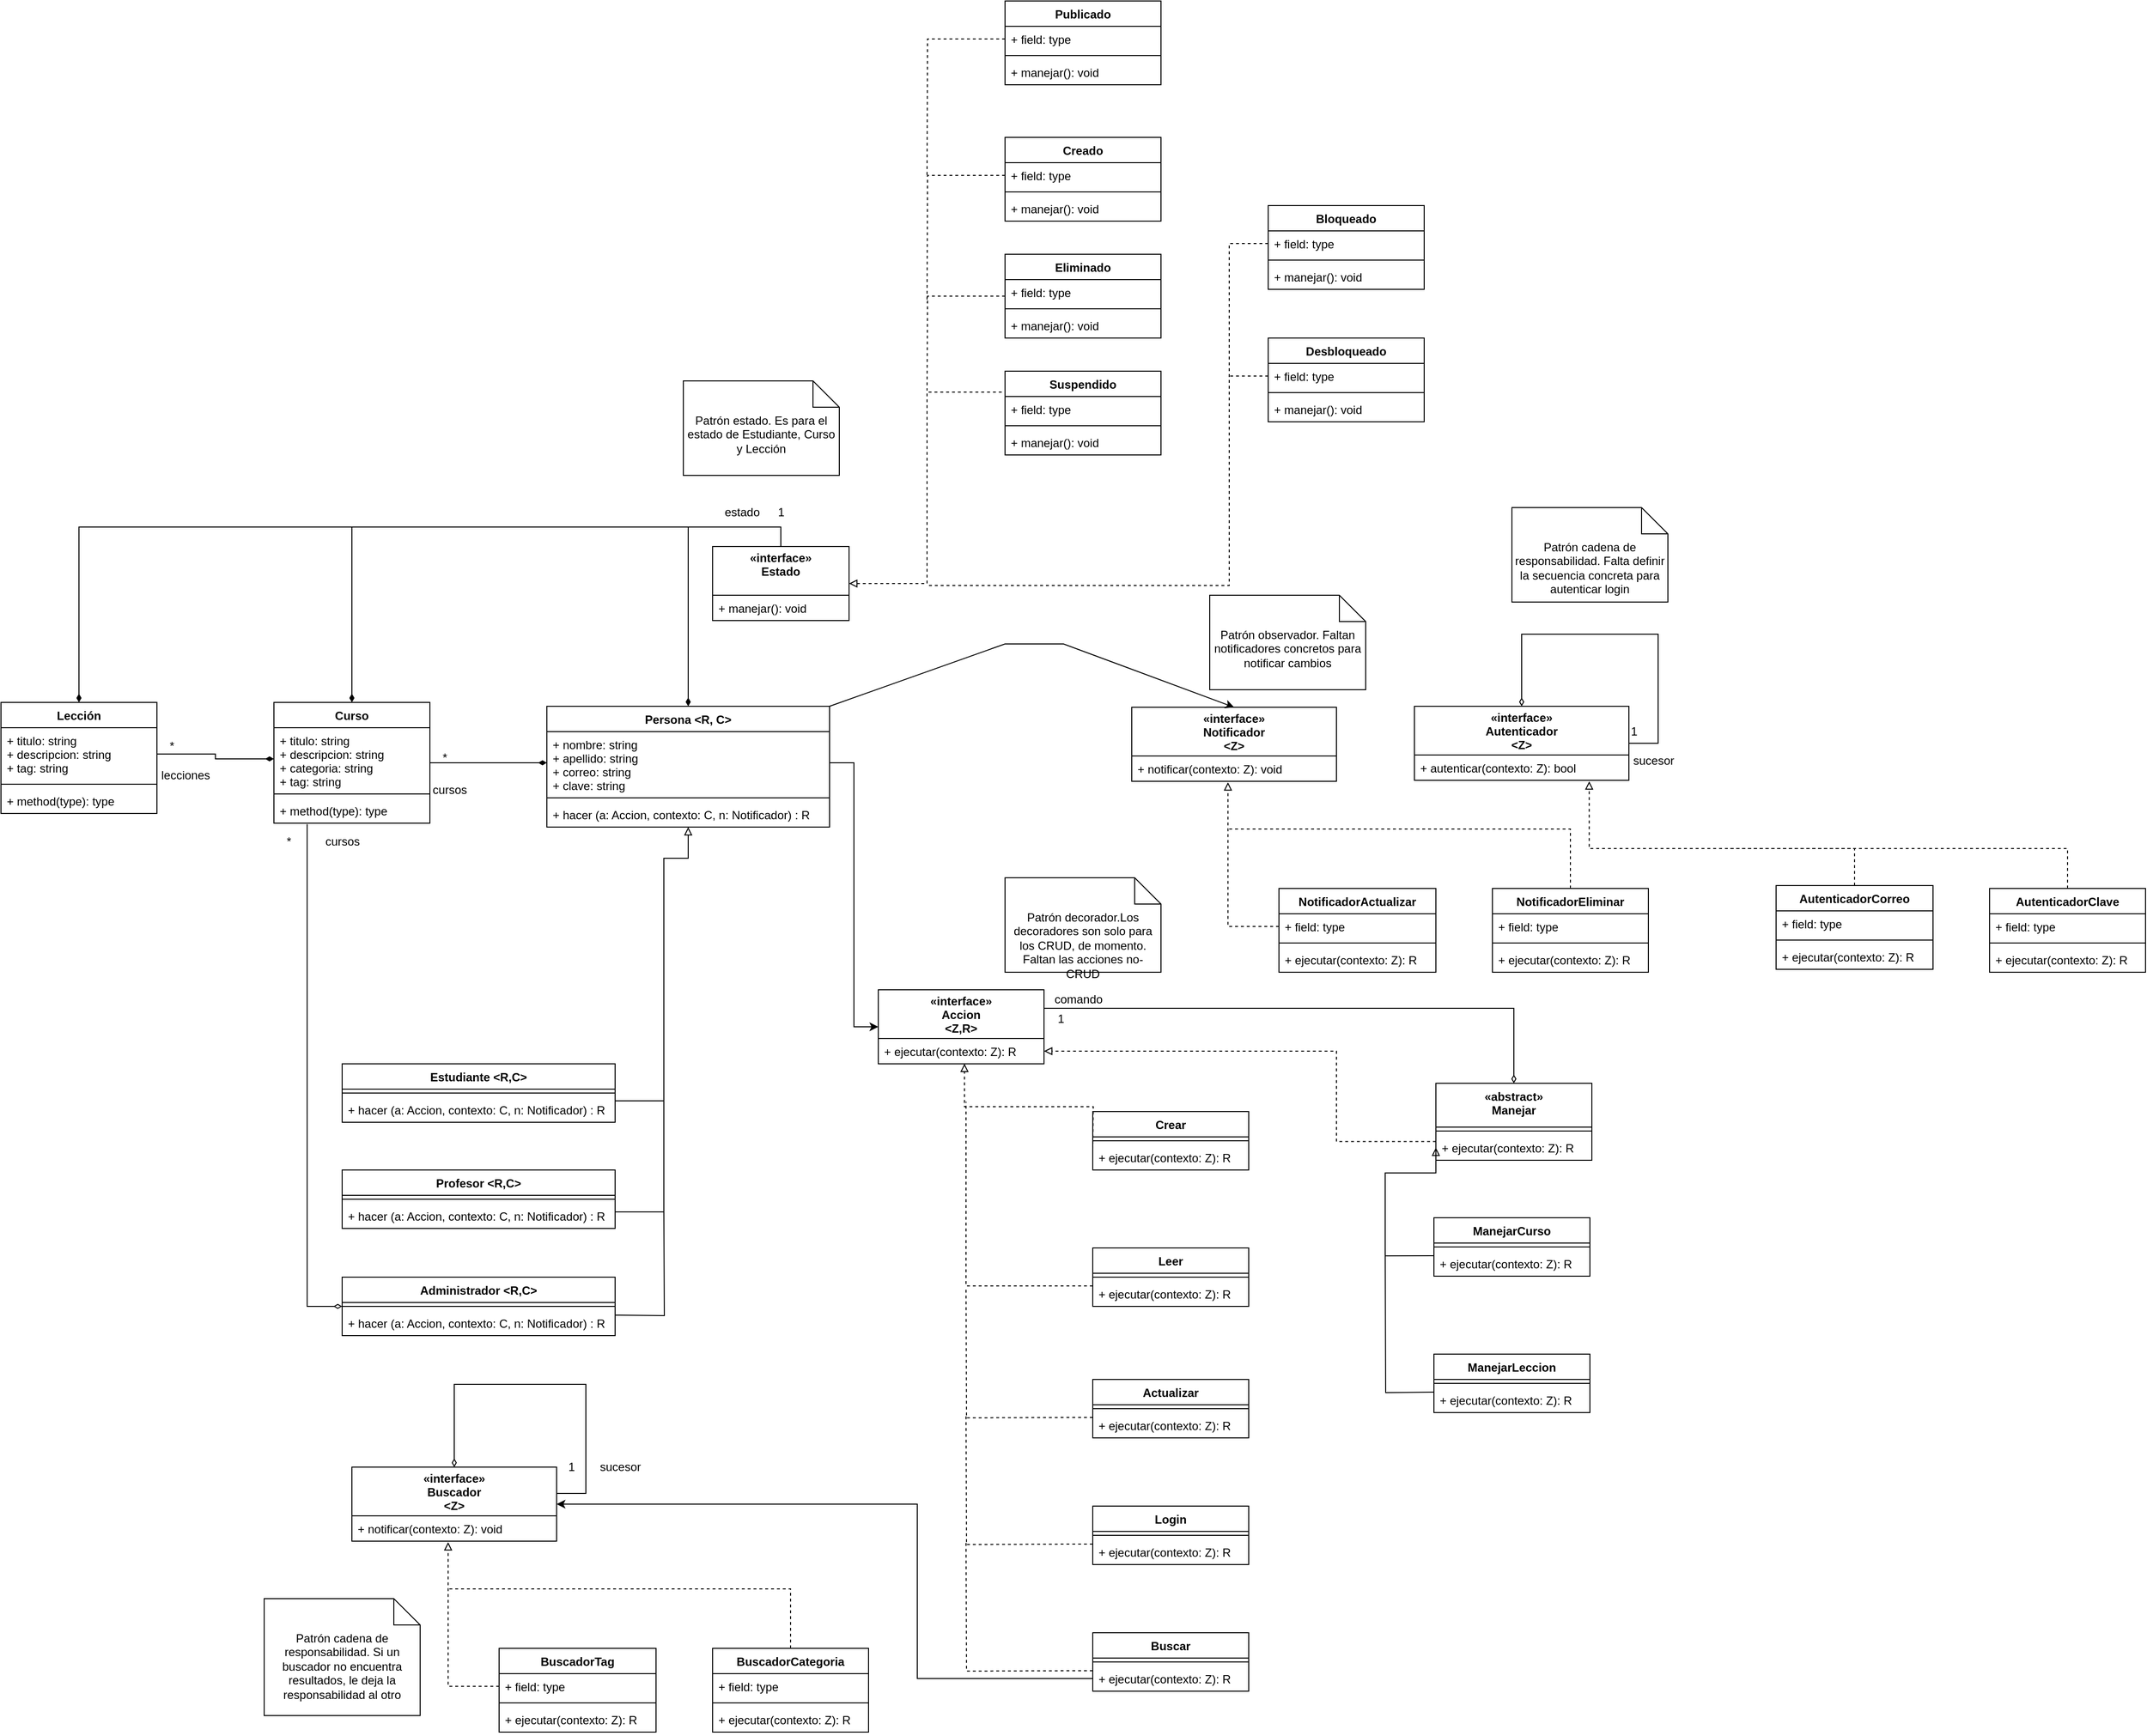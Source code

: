 <mxfile version="20.5.1" type="github" pages="11">
  <diagram id="C5RBs43oDa-KdzZeNtuy" name="Diagrama de Clases">
    <mxGraphModel dx="2405" dy="2034" grid="1" gridSize="10" guides="1" tooltips="1" connect="1" arrows="1" fold="1" page="1" pageScale="1" pageWidth="827" pageHeight="1169" math="0" shadow="0">
      <root>
        <mxCell id="WIyWlLk6GJQsqaUBKTNV-0" />
        <mxCell id="WIyWlLk6GJQsqaUBKTNV-1" parent="WIyWlLk6GJQsqaUBKTNV-0" />
        <mxCell id="8BfYpWPE0i2859SI4WqA-59" style="rounded=0;orthogonalLoop=1;jettySize=auto;html=1;exitX=1;exitY=0;exitDx=0;exitDy=0;entryX=0.5;entryY=0;entryDx=0;entryDy=0;strokeColor=default;endArrow=classic;endFill=1;" parent="WIyWlLk6GJQsqaUBKTNV-1" source="8BfYpWPE0i2859SI4WqA-0" target="8BfYpWPE0i2859SI4WqA-57" edge="1">
          <mxGeometry relative="1" as="geometry">
            <Array as="points">
              <mxPoint x="760" y="230" />
              <mxPoint x="820" y="230" />
            </Array>
          </mxGeometry>
        </mxCell>
        <mxCell id="8BfYpWPE0i2859SI4WqA-0" value="Persona &lt;R, C&gt;" style="swimlane;fontStyle=1;align=center;verticalAlign=top;childLayout=stackLayout;horizontal=1;startSize=26;horizontalStack=0;resizeParent=1;resizeParentMax=0;resizeLast=0;collapsible=1;marginBottom=0;" parent="WIyWlLk6GJQsqaUBKTNV-1" vertex="1">
          <mxGeometry x="290" y="294" width="290" height="124" as="geometry" />
        </mxCell>
        <mxCell id="8BfYpWPE0i2859SI4WqA-1" value="+ nombre: string&#xa;+ apellido: string&#xa;+ correo: string&#xa;+ clave: string&#xa;" style="text;strokeColor=none;fillColor=none;align=left;verticalAlign=top;spacingLeft=4;spacingRight=4;overflow=hidden;rotatable=0;points=[[0,0.5],[1,0.5]];portConstraint=eastwest;" parent="8BfYpWPE0i2859SI4WqA-0" vertex="1">
          <mxGeometry y="26" width="290" height="64" as="geometry" />
        </mxCell>
        <mxCell id="8BfYpWPE0i2859SI4WqA-2" value="" style="line;strokeWidth=1;fillColor=none;align=left;verticalAlign=middle;spacingTop=-1;spacingLeft=3;spacingRight=3;rotatable=0;labelPosition=right;points=[];portConstraint=eastwest;strokeColor=inherit;" parent="8BfYpWPE0i2859SI4WqA-0" vertex="1">
          <mxGeometry y="90" width="290" height="8" as="geometry" />
        </mxCell>
        <mxCell id="8BfYpWPE0i2859SI4WqA-3" value="+ hacer (a: Accion, contexto: C, n: Notificador) : R" style="text;strokeColor=none;fillColor=none;align=left;verticalAlign=top;spacingLeft=4;spacingRight=4;overflow=hidden;rotatable=0;points=[[0,0.5],[1,0.5]];portConstraint=eastwest;" parent="8BfYpWPE0i2859SI4WqA-0" vertex="1">
          <mxGeometry y="98" width="290" height="26" as="geometry" />
        </mxCell>
        <mxCell id="8BfYpWPE0i2859SI4WqA-4" value="Estudiante &lt;R,C&gt;" style="swimlane;fontStyle=1;align=center;verticalAlign=top;childLayout=stackLayout;horizontal=1;startSize=26;horizontalStack=0;resizeParent=1;resizeParentMax=0;resizeLast=0;collapsible=1;marginBottom=0;" parent="WIyWlLk6GJQsqaUBKTNV-1" vertex="1">
          <mxGeometry x="80" y="661" width="280" height="60" as="geometry" />
        </mxCell>
        <mxCell id="8BfYpWPE0i2859SI4WqA-6" value="" style="line;strokeWidth=1;fillColor=none;align=left;verticalAlign=middle;spacingTop=-1;spacingLeft=3;spacingRight=3;rotatable=0;labelPosition=right;points=[];portConstraint=eastwest;strokeColor=inherit;" parent="8BfYpWPE0i2859SI4WqA-4" vertex="1">
          <mxGeometry y="26" width="280" height="8" as="geometry" />
        </mxCell>
        <mxCell id="8BfYpWPE0i2859SI4WqA-7" value="+ hacer (a: Accion, contexto: C, n: Notificador) : R" style="text;strokeColor=none;fillColor=none;align=left;verticalAlign=top;spacingLeft=4;spacingRight=4;overflow=hidden;rotatable=0;points=[[0,0.5],[1,0.5]];portConstraint=eastwest;" parent="8BfYpWPE0i2859SI4WqA-4" vertex="1">
          <mxGeometry y="34" width="280" height="26" as="geometry" />
        </mxCell>
        <mxCell id="8BfYpWPE0i2859SI4WqA-68" style="edgeStyle=orthogonalEdgeStyle;rounded=0;orthogonalLoop=1;jettySize=auto;html=1;strokeColor=default;endArrow=none;endFill=0;" parent="WIyWlLk6GJQsqaUBKTNV-1" source="8BfYpWPE0i2859SI4WqA-8" edge="1">
          <mxGeometry relative="1" as="geometry">
            <mxPoint x="410" y="690" as="targetPoint" />
            <Array as="points">
              <mxPoint x="410" y="813" />
            </Array>
          </mxGeometry>
        </mxCell>
        <mxCell id="8BfYpWPE0i2859SI4WqA-8" value="Profesor &lt;R,C&gt;" style="swimlane;fontStyle=1;align=center;verticalAlign=top;childLayout=stackLayout;horizontal=1;startSize=26;horizontalStack=0;resizeParent=1;resizeParentMax=0;resizeLast=0;collapsible=1;marginBottom=0;" parent="WIyWlLk6GJQsqaUBKTNV-1" vertex="1">
          <mxGeometry x="80" y="770" width="280" height="60" as="geometry" />
        </mxCell>
        <mxCell id="8BfYpWPE0i2859SI4WqA-10" value="" style="line;strokeWidth=1;fillColor=none;align=left;verticalAlign=middle;spacingTop=-1;spacingLeft=3;spacingRight=3;rotatable=0;labelPosition=right;points=[];portConstraint=eastwest;strokeColor=inherit;" parent="8BfYpWPE0i2859SI4WqA-8" vertex="1">
          <mxGeometry y="26" width="280" height="8" as="geometry" />
        </mxCell>
        <mxCell id="8BfYpWPE0i2859SI4WqA-11" value="+ hacer (a: Accion, contexto: C, n: Notificador) : R" style="text;strokeColor=none;fillColor=none;align=left;verticalAlign=top;spacingLeft=4;spacingRight=4;overflow=hidden;rotatable=0;points=[[0,0.5],[1,0.5]];portConstraint=eastwest;" parent="8BfYpWPE0i2859SI4WqA-8" vertex="1">
          <mxGeometry y="34" width="280" height="26" as="geometry" />
        </mxCell>
        <mxCell id="tjpaCm1Rbv1vSJlVYsM5-0" style="edgeStyle=orthogonalEdgeStyle;rounded=0;orthogonalLoop=1;jettySize=auto;html=1;entryX=0.213;entryY=1.038;entryDx=0;entryDy=0;entryPerimeter=0;endArrow=none;endFill=0;startArrow=diamondThin;startFill=0;" parent="WIyWlLk6GJQsqaUBKTNV-1" source="8BfYpWPE0i2859SI4WqA-12" target="8BfYpWPE0i2859SI4WqA-27" edge="1">
          <mxGeometry relative="1" as="geometry">
            <Array as="points">
              <mxPoint x="44" y="910" />
            </Array>
          </mxGeometry>
        </mxCell>
        <mxCell id="8BfYpWPE0i2859SI4WqA-12" value="Administrador &lt;R,C&gt;" style="swimlane;fontStyle=1;align=center;verticalAlign=top;childLayout=stackLayout;horizontal=1;startSize=26;horizontalStack=0;resizeParent=1;resizeParentMax=0;resizeLast=0;collapsible=1;marginBottom=0;" parent="WIyWlLk6GJQsqaUBKTNV-1" vertex="1">
          <mxGeometry x="80" y="880" width="280" height="60" as="geometry" />
        </mxCell>
        <mxCell id="8BfYpWPE0i2859SI4WqA-14" value="" style="line;strokeWidth=1;fillColor=none;align=left;verticalAlign=middle;spacingTop=-1;spacingLeft=3;spacingRight=3;rotatable=0;labelPosition=right;points=[];portConstraint=eastwest;strokeColor=inherit;" parent="8BfYpWPE0i2859SI4WqA-12" vertex="1">
          <mxGeometry y="26" width="280" height="8" as="geometry" />
        </mxCell>
        <mxCell id="8BfYpWPE0i2859SI4WqA-15" value="+ hacer (a: Accion, contexto: C, n: Notificador) : R" style="text;strokeColor=none;fillColor=none;align=left;verticalAlign=top;spacingLeft=4;spacingRight=4;overflow=hidden;rotatable=0;points=[[0,0.5],[1,0.5]];portConstraint=eastwest;" parent="8BfYpWPE0i2859SI4WqA-12" vertex="1">
          <mxGeometry y="34" width="280" height="26" as="geometry" />
        </mxCell>
        <mxCell id="8BfYpWPE0i2859SI4WqA-21" style="edgeStyle=orthogonalEdgeStyle;rounded=0;orthogonalLoop=1;jettySize=auto;html=1;entryX=0.5;entryY=0;entryDx=0;entryDy=0;endArrow=diamondThin;endFill=1;exitX=0.5;exitY=0;exitDx=0;exitDy=0;" parent="WIyWlLk6GJQsqaUBKTNV-1" source="8BfYpWPE0i2859SI4WqA-16" target="8BfYpWPE0i2859SI4WqA-0" edge="1">
          <mxGeometry relative="1" as="geometry" />
        </mxCell>
        <mxCell id="8BfYpWPE0i2859SI4WqA-32" style="edgeStyle=orthogonalEdgeStyle;rounded=0;orthogonalLoop=1;jettySize=auto;html=1;exitX=0.5;exitY=0;exitDx=0;exitDy=0;entryX=0.5;entryY=0;entryDx=0;entryDy=0;endArrow=diamondThin;endFill=1;" parent="WIyWlLk6GJQsqaUBKTNV-1" source="8BfYpWPE0i2859SI4WqA-16" target="8BfYpWPE0i2859SI4WqA-24" edge="1">
          <mxGeometry relative="1" as="geometry" />
        </mxCell>
        <mxCell id="8BfYpWPE0i2859SI4WqA-33" style="edgeStyle=orthogonalEdgeStyle;rounded=0;orthogonalLoop=1;jettySize=auto;html=1;exitX=0.5;exitY=0;exitDx=0;exitDy=0;entryX=0.5;entryY=0;entryDx=0;entryDy=0;endArrow=diamondThin;endFill=1;" parent="WIyWlLk6GJQsqaUBKTNV-1" source="8BfYpWPE0i2859SI4WqA-16" target="8BfYpWPE0i2859SI4WqA-28" edge="1">
          <mxGeometry relative="1" as="geometry" />
        </mxCell>
        <mxCell id="8BfYpWPE0i2859SI4WqA-92" style="edgeStyle=orthogonalEdgeStyle;rounded=0;orthogonalLoop=1;jettySize=auto;html=1;entryX=0;entryY=0.25;entryDx=0;entryDy=0;strokeColor=default;endArrow=none;endFill=0;startArrow=block;startFill=0;dashed=1;" parent="WIyWlLk6GJQsqaUBKTNV-1" source="8BfYpWPE0i2859SI4WqA-16" target="8BfYpWPE0i2859SI4WqA-70" edge="1">
          <mxGeometry relative="1" as="geometry" />
        </mxCell>
        <mxCell id="8BfYpWPE0i2859SI4WqA-16" value="«interface»&#xa;Estado&#xa;" style="swimlane;fontStyle=1;childLayout=stackLayout;horizontal=1;startSize=50;fillColor=none;horizontalStack=0;resizeParent=1;resizeParentMax=0;resizeLast=0;collapsible=1;marginBottom=0;" parent="WIyWlLk6GJQsqaUBKTNV-1" vertex="1">
          <mxGeometry x="460" y="130" width="140" height="76" as="geometry">
            <mxRectangle x="460" y="130" width="100" height="40" as="alternateBounds" />
          </mxGeometry>
        </mxCell>
        <mxCell id="8BfYpWPE0i2859SI4WqA-17" value="+ manejar(): void" style="text;strokeColor=none;fillColor=none;align=left;verticalAlign=top;spacingLeft=4;spacingRight=4;overflow=hidden;rotatable=0;points=[[0,0.5],[1,0.5]];portConstraint=eastwest;" parent="8BfYpWPE0i2859SI4WqA-16" vertex="1">
          <mxGeometry y="50" width="140" height="26" as="geometry" />
        </mxCell>
        <mxCell id="8BfYpWPE0i2859SI4WqA-22" value="1" style="text;html=1;align=center;verticalAlign=middle;resizable=0;points=[];autosize=1;strokeColor=none;fillColor=none;" parent="WIyWlLk6GJQsqaUBKTNV-1" vertex="1">
          <mxGeometry x="515" y="80" width="30" height="30" as="geometry" />
        </mxCell>
        <mxCell id="8BfYpWPE0i2859SI4WqA-23" value="estado" style="text;html=1;align=center;verticalAlign=middle;resizable=0;points=[];autosize=1;strokeColor=none;fillColor=none;" parent="WIyWlLk6GJQsqaUBKTNV-1" vertex="1">
          <mxGeometry x="460" y="80" width="60" height="30" as="geometry" />
        </mxCell>
        <mxCell id="8BfYpWPE0i2859SI4WqA-39" style="edgeStyle=orthogonalEdgeStyle;rounded=0;orthogonalLoop=1;jettySize=auto;html=1;exitX=1;exitY=0.5;exitDx=0;exitDy=0;entryX=0;entryY=0.5;entryDx=0;entryDy=0;endArrow=diamondThin;endFill=1;" parent="WIyWlLk6GJQsqaUBKTNV-1" source="8BfYpWPE0i2859SI4WqA-24" target="8BfYpWPE0i2859SI4WqA-1" edge="1">
          <mxGeometry relative="1" as="geometry" />
        </mxCell>
        <mxCell id="8BfYpWPE0i2859SI4WqA-24" value="Curso" style="swimlane;fontStyle=1;align=center;verticalAlign=top;childLayout=stackLayout;horizontal=1;startSize=26;horizontalStack=0;resizeParent=1;resizeParentMax=0;resizeLast=0;collapsible=1;marginBottom=0;" parent="WIyWlLk6GJQsqaUBKTNV-1" vertex="1">
          <mxGeometry x="10" y="290" width="160" height="124" as="geometry" />
        </mxCell>
        <mxCell id="8BfYpWPE0i2859SI4WqA-25" value="+ titulo: string&#xa;+ descripcion: string&#xa;+ categoria: string&#xa;+ tag: string&#xa;" style="text;strokeColor=none;fillColor=none;align=left;verticalAlign=top;spacingLeft=4;spacingRight=4;overflow=hidden;rotatable=0;points=[[0,0.5],[1,0.5]];portConstraint=eastwest;" parent="8BfYpWPE0i2859SI4WqA-24" vertex="1">
          <mxGeometry y="26" width="160" height="64" as="geometry" />
        </mxCell>
        <mxCell id="8BfYpWPE0i2859SI4WqA-26" value="" style="line;strokeWidth=1;fillColor=none;align=left;verticalAlign=middle;spacingTop=-1;spacingLeft=3;spacingRight=3;rotatable=0;labelPosition=right;points=[];portConstraint=eastwest;strokeColor=inherit;" parent="8BfYpWPE0i2859SI4WqA-24" vertex="1">
          <mxGeometry y="90" width="160" height="8" as="geometry" />
        </mxCell>
        <mxCell id="8BfYpWPE0i2859SI4WqA-27" value="+ method(type): type" style="text;strokeColor=none;fillColor=none;align=left;verticalAlign=top;spacingLeft=4;spacingRight=4;overflow=hidden;rotatable=0;points=[[0,0.5],[1,0.5]];portConstraint=eastwest;" parent="8BfYpWPE0i2859SI4WqA-24" vertex="1">
          <mxGeometry y="98" width="160" height="26" as="geometry" />
        </mxCell>
        <mxCell id="8BfYpWPE0i2859SI4WqA-28" value="Lección" style="swimlane;fontStyle=1;align=center;verticalAlign=top;childLayout=stackLayout;horizontal=1;startSize=26;horizontalStack=0;resizeParent=1;resizeParentMax=0;resizeLast=0;collapsible=1;marginBottom=0;" parent="WIyWlLk6GJQsqaUBKTNV-1" vertex="1">
          <mxGeometry x="-270" y="290" width="160" height="114" as="geometry" />
        </mxCell>
        <mxCell id="8BfYpWPE0i2859SI4WqA-29" value="+ titulo: string&#xa;+ descripcion: string&#xa;+ tag: string&#xa;&#xa;&#xa;" style="text;strokeColor=none;fillColor=none;align=left;verticalAlign=top;spacingLeft=4;spacingRight=4;overflow=hidden;rotatable=0;points=[[0,0.5],[1,0.5]];portConstraint=eastwest;" parent="8BfYpWPE0i2859SI4WqA-28" vertex="1">
          <mxGeometry y="26" width="160" height="54" as="geometry" />
        </mxCell>
        <mxCell id="8BfYpWPE0i2859SI4WqA-30" value="" style="line;strokeWidth=1;fillColor=none;align=left;verticalAlign=middle;spacingTop=-1;spacingLeft=3;spacingRight=3;rotatable=0;labelPosition=right;points=[];portConstraint=eastwest;strokeColor=inherit;" parent="8BfYpWPE0i2859SI4WqA-28" vertex="1">
          <mxGeometry y="80" width="160" height="8" as="geometry" />
        </mxCell>
        <mxCell id="8BfYpWPE0i2859SI4WqA-31" value="+ method(type): type" style="text;strokeColor=none;fillColor=none;align=left;verticalAlign=top;spacingLeft=4;spacingRight=4;overflow=hidden;rotatable=0;points=[[0,0.5],[1,0.5]];portConstraint=eastwest;" parent="8BfYpWPE0i2859SI4WqA-28" vertex="1">
          <mxGeometry y="88" width="160" height="26" as="geometry" />
        </mxCell>
        <mxCell id="8BfYpWPE0i2859SI4WqA-36" style="edgeStyle=orthogonalEdgeStyle;rounded=0;orthogonalLoop=1;jettySize=auto;html=1;exitX=1;exitY=0.5;exitDx=0;exitDy=0;entryX=0;entryY=0.5;entryDx=0;entryDy=0;endArrow=diamondThin;endFill=1;" parent="WIyWlLk6GJQsqaUBKTNV-1" source="8BfYpWPE0i2859SI4WqA-29" target="8BfYpWPE0i2859SI4WqA-25" edge="1">
          <mxGeometry relative="1" as="geometry" />
        </mxCell>
        <mxCell id="8BfYpWPE0i2859SI4WqA-37" value="*" style="text;html=1;align=center;verticalAlign=middle;resizable=0;points=[];autosize=1;strokeColor=none;fillColor=none;" parent="WIyWlLk6GJQsqaUBKTNV-1" vertex="1">
          <mxGeometry x="-110" y="320" width="30" height="30" as="geometry" />
        </mxCell>
        <mxCell id="8BfYpWPE0i2859SI4WqA-38" value="lecciones" style="text;html=1;align=center;verticalAlign=middle;resizable=0;points=[];autosize=1;strokeColor=none;fillColor=none;" parent="WIyWlLk6GJQsqaUBKTNV-1" vertex="1">
          <mxGeometry x="-116" y="350" width="70" height="30" as="geometry" />
        </mxCell>
        <mxCell id="8BfYpWPE0i2859SI4WqA-40" value="*" style="text;html=1;align=center;verticalAlign=middle;resizable=0;points=[];autosize=1;strokeColor=none;fillColor=none;" parent="WIyWlLk6GJQsqaUBKTNV-1" vertex="1">
          <mxGeometry x="170" y="332" width="30" height="30" as="geometry" />
        </mxCell>
        <mxCell id="8BfYpWPE0i2859SI4WqA-42" value="cursos" style="text;html=1;align=center;verticalAlign=middle;resizable=0;points=[];autosize=1;strokeColor=none;fillColor=none;" parent="WIyWlLk6GJQsqaUBKTNV-1" vertex="1">
          <mxGeometry x="160" y="365" width="60" height="30" as="geometry" />
        </mxCell>
        <mxCell id="8BfYpWPE0i2859SI4WqA-52" value="«interface»&#xa;Accion&#xa;&lt;Z,R&gt;" style="swimlane;fontStyle=1;childLayout=stackLayout;horizontal=1;startSize=50;fillColor=none;horizontalStack=0;resizeParent=1;resizeParentMax=0;resizeLast=0;collapsible=1;marginBottom=0;" parent="WIyWlLk6GJQsqaUBKTNV-1" vertex="1">
          <mxGeometry x="630" y="585" width="170" height="76" as="geometry">
            <mxRectangle x="460" y="130" width="100" height="40" as="alternateBounds" />
          </mxGeometry>
        </mxCell>
        <mxCell id="8BfYpWPE0i2859SI4WqA-53" value="+ ejecutar(contexto: Z): R" style="text;strokeColor=none;fillColor=none;align=left;verticalAlign=top;spacingLeft=4;spacingRight=4;overflow=hidden;rotatable=0;points=[[0,0.5],[1,0.5]];portConstraint=eastwest;" parent="8BfYpWPE0i2859SI4WqA-52" vertex="1">
          <mxGeometry y="50" width="170" height="26" as="geometry" />
        </mxCell>
        <mxCell id="8BfYpWPE0i2859SI4WqA-54" style="edgeStyle=orthogonalEdgeStyle;rounded=0;orthogonalLoop=1;jettySize=auto;html=1;exitX=1;exitY=0.5;exitDx=0;exitDy=0;entryX=0;entryY=0.5;entryDx=0;entryDy=0;strokeColor=default;endArrow=classic;endFill=1;" parent="WIyWlLk6GJQsqaUBKTNV-1" source="8BfYpWPE0i2859SI4WqA-1" target="8BfYpWPE0i2859SI4WqA-52" edge="1">
          <mxGeometry relative="1" as="geometry" />
        </mxCell>
        <mxCell id="8BfYpWPE0i2859SI4WqA-57" value="«interface»&#xa;Notificador&#xa;&lt;Z&gt;" style="swimlane;fontStyle=1;childLayout=stackLayout;horizontal=1;startSize=50;fillColor=none;horizontalStack=0;resizeParent=1;resizeParentMax=0;resizeLast=0;collapsible=1;marginBottom=0;" parent="WIyWlLk6GJQsqaUBKTNV-1" vertex="1">
          <mxGeometry x="890" y="295" width="210" height="76" as="geometry">
            <mxRectangle x="460" y="130" width="100" height="40" as="alternateBounds" />
          </mxGeometry>
        </mxCell>
        <mxCell id="8BfYpWPE0i2859SI4WqA-58" value="+ notificar(contexto: Z): void" style="text;strokeColor=none;fillColor=none;align=left;verticalAlign=top;spacingLeft=4;spacingRight=4;overflow=hidden;rotatable=0;points=[[0,0.5],[1,0.5]];portConstraint=eastwest;" parent="8BfYpWPE0i2859SI4WqA-57" vertex="1">
          <mxGeometry y="50" width="210" height="26" as="geometry" />
        </mxCell>
        <mxCell id="8BfYpWPE0i2859SI4WqA-60" value="«interface»&#xa;Autenticador&#xa;&lt;Z&gt;" style="swimlane;fontStyle=1;childLayout=stackLayout;horizontal=1;startSize=50;fillColor=none;horizontalStack=0;resizeParent=1;resizeParentMax=0;resizeLast=0;collapsible=1;marginBottom=0;" parent="WIyWlLk6GJQsqaUBKTNV-1" vertex="1">
          <mxGeometry x="1180" y="294" width="220" height="76" as="geometry">
            <mxRectangle x="460" y="130" width="100" height="40" as="alternateBounds" />
          </mxGeometry>
        </mxCell>
        <mxCell id="8BfYpWPE0i2859SI4WqA-61" value="+ autenticar(contexto: Z): bool" style="text;strokeColor=none;fillColor=none;align=left;verticalAlign=top;spacingLeft=4;spacingRight=4;overflow=hidden;rotatable=0;points=[[0,0.5],[1,0.5]];portConstraint=eastwest;" parent="8BfYpWPE0i2859SI4WqA-60" vertex="1">
          <mxGeometry y="50" width="220" height="26" as="geometry" />
        </mxCell>
        <mxCell id="8BfYpWPE0i2859SI4WqA-62" style="edgeStyle=orthogonalEdgeStyle;rounded=0;orthogonalLoop=1;jettySize=auto;html=1;exitX=1;exitY=0.5;exitDx=0;exitDy=0;entryX=0.5;entryY=0;entryDx=0;entryDy=0;strokeColor=default;endArrow=diamondThin;endFill=0;" parent="WIyWlLk6GJQsqaUBKTNV-1" source="8BfYpWPE0i2859SI4WqA-60" target="8BfYpWPE0i2859SI4WqA-60" edge="1">
          <mxGeometry relative="1" as="geometry">
            <Array as="points">
              <mxPoint x="1430" y="332" />
              <mxPoint x="1430" y="220" />
              <mxPoint x="1290" y="220" />
            </Array>
          </mxGeometry>
        </mxCell>
        <mxCell id="8BfYpWPE0i2859SI4WqA-63" value="1" style="text;html=1;align=center;verticalAlign=middle;resizable=0;points=[];autosize=1;strokeColor=none;fillColor=none;" parent="WIyWlLk6GJQsqaUBKTNV-1" vertex="1">
          <mxGeometry x="1390" y="305" width="30" height="30" as="geometry" />
        </mxCell>
        <mxCell id="8BfYpWPE0i2859SI4WqA-64" value="sucesor" style="text;html=1;align=center;verticalAlign=middle;resizable=0;points=[];autosize=1;strokeColor=none;fillColor=none;" parent="WIyWlLk6GJQsqaUBKTNV-1" vertex="1">
          <mxGeometry x="1390" y="335" width="70" height="30" as="geometry" />
        </mxCell>
        <mxCell id="8BfYpWPE0i2859SI4WqA-66" style="edgeStyle=orthogonalEdgeStyle;rounded=0;orthogonalLoop=1;jettySize=auto;html=1;strokeColor=default;endArrow=block;endFill=0;entryX=0.5;entryY=1;entryDx=0;entryDy=0;exitX=1;exitY=0.5;exitDx=0;exitDy=0;" parent="WIyWlLk6GJQsqaUBKTNV-1" source="8BfYpWPE0i2859SI4WqA-7" target="8BfYpWPE0i2859SI4WqA-0" edge="1">
          <mxGeometry relative="1" as="geometry">
            <mxPoint x="410" y="439" as="targetPoint" />
            <mxPoint x="327" y="699" as="sourcePoint" />
            <Array as="points">
              <mxPoint x="360" y="699" />
              <mxPoint x="410" y="699" />
              <mxPoint x="410" y="450" />
              <mxPoint x="435" y="450" />
            </Array>
          </mxGeometry>
        </mxCell>
        <mxCell id="8BfYpWPE0i2859SI4WqA-69" style="edgeStyle=orthogonalEdgeStyle;rounded=0;orthogonalLoop=1;jettySize=auto;html=1;strokeColor=default;endArrow=none;endFill=0;" parent="WIyWlLk6GJQsqaUBKTNV-1" edge="1">
          <mxGeometry relative="1" as="geometry">
            <mxPoint x="410" y="810" as="targetPoint" />
            <mxPoint x="360" y="919" as="sourcePoint" />
          </mxGeometry>
        </mxCell>
        <mxCell id="8BfYpWPE0i2859SI4WqA-70" value="Suspendido" style="swimlane;fontStyle=1;align=center;verticalAlign=top;childLayout=stackLayout;horizontal=1;startSize=26;horizontalStack=0;resizeParent=1;resizeParentMax=0;resizeLast=0;collapsible=1;marginBottom=0;" parent="WIyWlLk6GJQsqaUBKTNV-1" vertex="1">
          <mxGeometry x="760" y="-50" width="160" height="86" as="geometry" />
        </mxCell>
        <mxCell id="8BfYpWPE0i2859SI4WqA-71" value="+ field: type" style="text;strokeColor=none;fillColor=none;align=left;verticalAlign=top;spacingLeft=4;spacingRight=4;overflow=hidden;rotatable=0;points=[[0,0.5],[1,0.5]];portConstraint=eastwest;" parent="8BfYpWPE0i2859SI4WqA-70" vertex="1">
          <mxGeometry y="26" width="160" height="26" as="geometry" />
        </mxCell>
        <mxCell id="8BfYpWPE0i2859SI4WqA-72" value="" style="line;strokeWidth=1;fillColor=none;align=left;verticalAlign=middle;spacingTop=-1;spacingLeft=3;spacingRight=3;rotatable=0;labelPosition=right;points=[];portConstraint=eastwest;strokeColor=inherit;" parent="8BfYpWPE0i2859SI4WqA-70" vertex="1">
          <mxGeometry y="52" width="160" height="8" as="geometry" />
        </mxCell>
        <mxCell id="8BfYpWPE0i2859SI4WqA-73" value="+ manejar(): void" style="text;strokeColor=none;fillColor=none;align=left;verticalAlign=top;spacingLeft=4;spacingRight=4;overflow=hidden;rotatable=0;points=[[0,0.5],[1,0.5]];portConstraint=eastwest;" parent="8BfYpWPE0i2859SI4WqA-70" vertex="1">
          <mxGeometry y="60" width="160" height="26" as="geometry" />
        </mxCell>
        <mxCell id="8BfYpWPE0i2859SI4WqA-93" style="edgeStyle=orthogonalEdgeStyle;rounded=0;orthogonalLoop=1;jettySize=auto;html=1;dashed=1;strokeColor=default;startArrow=none;startFill=0;endArrow=none;endFill=0;" parent="WIyWlLk6GJQsqaUBKTNV-1" source="8BfYpWPE0i2859SI4WqA-74" edge="1">
          <mxGeometry relative="1" as="geometry">
            <mxPoint x="680" y="-30" as="targetPoint" />
          </mxGeometry>
        </mxCell>
        <mxCell id="8BfYpWPE0i2859SI4WqA-74" value="Eliminado" style="swimlane;fontStyle=1;align=center;verticalAlign=top;childLayout=stackLayout;horizontal=1;startSize=26;horizontalStack=0;resizeParent=1;resizeParentMax=0;resizeLast=0;collapsible=1;marginBottom=0;" parent="WIyWlLk6GJQsqaUBKTNV-1" vertex="1">
          <mxGeometry x="760" y="-170" width="160" height="86" as="geometry" />
        </mxCell>
        <mxCell id="8BfYpWPE0i2859SI4WqA-75" value="+ field: type" style="text;strokeColor=none;fillColor=none;align=left;verticalAlign=top;spacingLeft=4;spacingRight=4;overflow=hidden;rotatable=0;points=[[0,0.5],[1,0.5]];portConstraint=eastwest;" parent="8BfYpWPE0i2859SI4WqA-74" vertex="1">
          <mxGeometry y="26" width="160" height="26" as="geometry" />
        </mxCell>
        <mxCell id="8BfYpWPE0i2859SI4WqA-76" value="" style="line;strokeWidth=1;fillColor=none;align=left;verticalAlign=middle;spacingTop=-1;spacingLeft=3;spacingRight=3;rotatable=0;labelPosition=right;points=[];portConstraint=eastwest;strokeColor=inherit;" parent="8BfYpWPE0i2859SI4WqA-74" vertex="1">
          <mxGeometry y="52" width="160" height="8" as="geometry" />
        </mxCell>
        <mxCell id="8BfYpWPE0i2859SI4WqA-77" value="+ manejar(): void" style="text;strokeColor=none;fillColor=none;align=left;verticalAlign=top;spacingLeft=4;spacingRight=4;overflow=hidden;rotatable=0;points=[[0,0.5],[1,0.5]];portConstraint=eastwest;" parent="8BfYpWPE0i2859SI4WqA-74" vertex="1">
          <mxGeometry y="60" width="160" height="26" as="geometry" />
        </mxCell>
        <mxCell id="8BfYpWPE0i2859SI4WqA-78" value="Creado" style="swimlane;fontStyle=1;align=center;verticalAlign=top;childLayout=stackLayout;horizontal=1;startSize=26;horizontalStack=0;resizeParent=1;resizeParentMax=0;resizeLast=0;collapsible=1;marginBottom=0;" parent="WIyWlLk6GJQsqaUBKTNV-1" vertex="1">
          <mxGeometry x="760" y="-290" width="160" height="86" as="geometry" />
        </mxCell>
        <mxCell id="8BfYpWPE0i2859SI4WqA-79" value="+ field: type" style="text;strokeColor=none;fillColor=none;align=left;verticalAlign=top;spacingLeft=4;spacingRight=4;overflow=hidden;rotatable=0;points=[[0,0.5],[1,0.5]];portConstraint=eastwest;" parent="8BfYpWPE0i2859SI4WqA-78" vertex="1">
          <mxGeometry y="26" width="160" height="26" as="geometry" />
        </mxCell>
        <mxCell id="8BfYpWPE0i2859SI4WqA-80" value="" style="line;strokeWidth=1;fillColor=none;align=left;verticalAlign=middle;spacingTop=-1;spacingLeft=3;spacingRight=3;rotatable=0;labelPosition=right;points=[];portConstraint=eastwest;strokeColor=inherit;" parent="8BfYpWPE0i2859SI4WqA-78" vertex="1">
          <mxGeometry y="52" width="160" height="8" as="geometry" />
        </mxCell>
        <mxCell id="8BfYpWPE0i2859SI4WqA-81" value="+ manejar(): void" style="text;strokeColor=none;fillColor=none;align=left;verticalAlign=top;spacingLeft=4;spacingRight=4;overflow=hidden;rotatable=0;points=[[0,0.5],[1,0.5]];portConstraint=eastwest;" parent="8BfYpWPE0i2859SI4WqA-78" vertex="1">
          <mxGeometry y="60" width="160" height="26" as="geometry" />
        </mxCell>
        <mxCell id="8BfYpWPE0i2859SI4WqA-82" value="Bloqueado" style="swimlane;fontStyle=1;align=center;verticalAlign=top;childLayout=stackLayout;horizontal=1;startSize=26;horizontalStack=0;resizeParent=1;resizeParentMax=0;resizeLast=0;collapsible=1;marginBottom=0;" parent="WIyWlLk6GJQsqaUBKTNV-1" vertex="1">
          <mxGeometry x="1030" y="-220" width="160" height="86" as="geometry" />
        </mxCell>
        <mxCell id="8BfYpWPE0i2859SI4WqA-83" value="+ field: type" style="text;strokeColor=none;fillColor=none;align=left;verticalAlign=top;spacingLeft=4;spacingRight=4;overflow=hidden;rotatable=0;points=[[0,0.5],[1,0.5]];portConstraint=eastwest;" parent="8BfYpWPE0i2859SI4WqA-82" vertex="1">
          <mxGeometry y="26" width="160" height="26" as="geometry" />
        </mxCell>
        <mxCell id="8BfYpWPE0i2859SI4WqA-84" value="" style="line;strokeWidth=1;fillColor=none;align=left;verticalAlign=middle;spacingTop=-1;spacingLeft=3;spacingRight=3;rotatable=0;labelPosition=right;points=[];portConstraint=eastwest;strokeColor=inherit;" parent="8BfYpWPE0i2859SI4WqA-82" vertex="1">
          <mxGeometry y="52" width="160" height="8" as="geometry" />
        </mxCell>
        <mxCell id="8BfYpWPE0i2859SI4WqA-85" value="+ manejar(): void" style="text;strokeColor=none;fillColor=none;align=left;verticalAlign=top;spacingLeft=4;spacingRight=4;overflow=hidden;rotatable=0;points=[[0,0.5],[1,0.5]];portConstraint=eastwest;" parent="8BfYpWPE0i2859SI4WqA-82" vertex="1">
          <mxGeometry y="60" width="160" height="26" as="geometry" />
        </mxCell>
        <mxCell id="8BfYpWPE0i2859SI4WqA-86" value="Desbloqueado" style="swimlane;fontStyle=1;align=center;verticalAlign=top;childLayout=stackLayout;horizontal=1;startSize=26;horizontalStack=0;resizeParent=1;resizeParentMax=0;resizeLast=0;collapsible=1;marginBottom=0;" parent="WIyWlLk6GJQsqaUBKTNV-1" vertex="1">
          <mxGeometry x="1030" y="-84" width="160" height="86" as="geometry" />
        </mxCell>
        <mxCell id="8BfYpWPE0i2859SI4WqA-87" value="+ field: type" style="text;strokeColor=none;fillColor=none;align=left;verticalAlign=top;spacingLeft=4;spacingRight=4;overflow=hidden;rotatable=0;points=[[0,0.5],[1,0.5]];portConstraint=eastwest;" parent="8BfYpWPE0i2859SI4WqA-86" vertex="1">
          <mxGeometry y="26" width="160" height="26" as="geometry" />
        </mxCell>
        <mxCell id="8BfYpWPE0i2859SI4WqA-88" value="" style="line;strokeWidth=1;fillColor=none;align=left;verticalAlign=middle;spacingTop=-1;spacingLeft=3;spacingRight=3;rotatable=0;labelPosition=right;points=[];portConstraint=eastwest;strokeColor=inherit;" parent="8BfYpWPE0i2859SI4WqA-86" vertex="1">
          <mxGeometry y="52" width="160" height="8" as="geometry" />
        </mxCell>
        <mxCell id="8BfYpWPE0i2859SI4WqA-89" value="+ manejar(): void" style="text;strokeColor=none;fillColor=none;align=left;verticalAlign=top;spacingLeft=4;spacingRight=4;overflow=hidden;rotatable=0;points=[[0,0.5],[1,0.5]];portConstraint=eastwest;" parent="8BfYpWPE0i2859SI4WqA-86" vertex="1">
          <mxGeometry y="60" width="160" height="26" as="geometry" />
        </mxCell>
        <mxCell id="8BfYpWPE0i2859SI4WqA-94" style="edgeStyle=orthogonalEdgeStyle;rounded=0;orthogonalLoop=1;jettySize=auto;html=1;dashed=1;strokeColor=default;startArrow=none;startFill=0;endArrow=none;endFill=0;" parent="WIyWlLk6GJQsqaUBKTNV-1" source="8BfYpWPE0i2859SI4WqA-79" edge="1">
          <mxGeometry relative="1" as="geometry">
            <mxPoint x="680" y="-120" as="targetPoint" />
          </mxGeometry>
        </mxCell>
        <mxCell id="8BfYpWPE0i2859SI4WqA-95" style="edgeStyle=orthogonalEdgeStyle;rounded=0;orthogonalLoop=1;jettySize=auto;html=1;dashed=1;strokeColor=default;startArrow=none;startFill=0;endArrow=none;endFill=0;" parent="WIyWlLk6GJQsqaUBKTNV-1" source="8BfYpWPE0i2859SI4WqA-83" edge="1">
          <mxGeometry relative="1" as="geometry">
            <mxPoint x="680" y="170" as="targetPoint" />
            <Array as="points">
              <mxPoint x="990" y="-181" />
              <mxPoint x="990" y="170" />
            </Array>
          </mxGeometry>
        </mxCell>
        <mxCell id="8BfYpWPE0i2859SI4WqA-96" style="edgeStyle=orthogonalEdgeStyle;rounded=0;orthogonalLoop=1;jettySize=auto;html=1;dashed=1;strokeColor=default;startArrow=none;startFill=0;endArrow=none;endFill=0;" parent="WIyWlLk6GJQsqaUBKTNV-1" source="8BfYpWPE0i2859SI4WqA-87" edge="1">
          <mxGeometry relative="1" as="geometry">
            <mxPoint x="990" y="-45" as="targetPoint" />
          </mxGeometry>
        </mxCell>
        <mxCell id="8BfYpWPE0i2859SI4WqA-110" value="Crear" style="swimlane;fontStyle=1;align=center;verticalAlign=top;childLayout=stackLayout;horizontal=1;startSize=26;horizontalStack=0;resizeParent=1;resizeParentMax=0;resizeLast=0;collapsible=1;marginBottom=0;" parent="WIyWlLk6GJQsqaUBKTNV-1" vertex="1">
          <mxGeometry x="850" y="710" width="160" height="60" as="geometry" />
        </mxCell>
        <mxCell id="8BfYpWPE0i2859SI4WqA-112" value="" style="line;strokeWidth=1;fillColor=none;align=left;verticalAlign=middle;spacingTop=-1;spacingLeft=3;spacingRight=3;rotatable=0;labelPosition=right;points=[];portConstraint=eastwest;strokeColor=inherit;" parent="8BfYpWPE0i2859SI4WqA-110" vertex="1">
          <mxGeometry y="26" width="160" height="8" as="geometry" />
        </mxCell>
        <mxCell id="8BfYpWPE0i2859SI4WqA-113" value="+ ejecutar(contexto: Z): R" style="text;strokeColor=none;fillColor=none;align=left;verticalAlign=top;spacingLeft=4;spacingRight=4;overflow=hidden;rotatable=0;points=[[0,0.5],[1,0.5]];portConstraint=eastwest;" parent="8BfYpWPE0i2859SI4WqA-110" vertex="1">
          <mxGeometry y="34" width="160" height="26" as="geometry" />
        </mxCell>
        <mxCell id="8BfYpWPE0i2859SI4WqA-114" value="Publicado" style="swimlane;fontStyle=1;align=center;verticalAlign=top;childLayout=stackLayout;horizontal=1;startSize=26;horizontalStack=0;resizeParent=1;resizeParentMax=0;resizeLast=0;collapsible=1;marginBottom=0;" parent="WIyWlLk6GJQsqaUBKTNV-1" vertex="1">
          <mxGeometry x="760" y="-430" width="160" height="86" as="geometry" />
        </mxCell>
        <mxCell id="8BfYpWPE0i2859SI4WqA-115" value="+ field: type" style="text;strokeColor=none;fillColor=none;align=left;verticalAlign=top;spacingLeft=4;spacingRight=4;overflow=hidden;rotatable=0;points=[[0,0.5],[1,0.5]];portConstraint=eastwest;" parent="8BfYpWPE0i2859SI4WqA-114" vertex="1">
          <mxGeometry y="26" width="160" height="26" as="geometry" />
        </mxCell>
        <mxCell id="8BfYpWPE0i2859SI4WqA-116" value="" style="line;strokeWidth=1;fillColor=none;align=left;verticalAlign=middle;spacingTop=-1;spacingLeft=3;spacingRight=3;rotatable=0;labelPosition=right;points=[];portConstraint=eastwest;strokeColor=inherit;" parent="8BfYpWPE0i2859SI4WqA-114" vertex="1">
          <mxGeometry y="52" width="160" height="8" as="geometry" />
        </mxCell>
        <mxCell id="8BfYpWPE0i2859SI4WqA-117" value="+ manejar(): void" style="text;strokeColor=none;fillColor=none;align=left;verticalAlign=top;spacingLeft=4;spacingRight=4;overflow=hidden;rotatable=0;points=[[0,0.5],[1,0.5]];portConstraint=eastwest;" parent="8BfYpWPE0i2859SI4WqA-114" vertex="1">
          <mxGeometry y="60" width="160" height="26" as="geometry" />
        </mxCell>
        <mxCell id="8BfYpWPE0i2859SI4WqA-118" style="edgeStyle=orthogonalEdgeStyle;rounded=0;orthogonalLoop=1;jettySize=auto;html=1;dashed=1;strokeColor=default;startArrow=none;startFill=0;endArrow=none;endFill=0;" parent="WIyWlLk6GJQsqaUBKTNV-1" source="8BfYpWPE0i2859SI4WqA-115" edge="1">
          <mxGeometry relative="1" as="geometry">
            <mxPoint x="680" y="-250" as="targetPoint" />
          </mxGeometry>
        </mxCell>
        <mxCell id="8BfYpWPE0i2859SI4WqA-119" value="Leer" style="swimlane;fontStyle=1;align=center;verticalAlign=top;childLayout=stackLayout;horizontal=1;startSize=26;horizontalStack=0;resizeParent=1;resizeParentMax=0;resizeLast=0;collapsible=1;marginBottom=0;" parent="WIyWlLk6GJQsqaUBKTNV-1" vertex="1">
          <mxGeometry x="850" y="850" width="160" height="60" as="geometry" />
        </mxCell>
        <mxCell id="8BfYpWPE0i2859SI4WqA-121" value="" style="line;strokeWidth=1;fillColor=none;align=left;verticalAlign=middle;spacingTop=-1;spacingLeft=3;spacingRight=3;rotatable=0;labelPosition=right;points=[];portConstraint=eastwest;strokeColor=inherit;" parent="8BfYpWPE0i2859SI4WqA-119" vertex="1">
          <mxGeometry y="26" width="160" height="8" as="geometry" />
        </mxCell>
        <mxCell id="8BfYpWPE0i2859SI4WqA-122" value="+ ejecutar(contexto: Z): R" style="text;strokeColor=none;fillColor=none;align=left;verticalAlign=top;spacingLeft=4;spacingRight=4;overflow=hidden;rotatable=0;points=[[0,0.5],[1,0.5]];portConstraint=eastwest;" parent="8BfYpWPE0i2859SI4WqA-119" vertex="1">
          <mxGeometry y="34" width="160" height="26" as="geometry" />
        </mxCell>
        <mxCell id="8BfYpWPE0i2859SI4WqA-123" value="Actualizar" style="swimlane;fontStyle=1;align=center;verticalAlign=top;childLayout=stackLayout;horizontal=1;startSize=26;horizontalStack=0;resizeParent=1;resizeParentMax=0;resizeLast=0;collapsible=1;marginBottom=0;" parent="WIyWlLk6GJQsqaUBKTNV-1" vertex="1">
          <mxGeometry x="850" y="985" width="160" height="60" as="geometry" />
        </mxCell>
        <mxCell id="8BfYpWPE0i2859SI4WqA-125" value="" style="line;strokeWidth=1;fillColor=none;align=left;verticalAlign=middle;spacingTop=-1;spacingLeft=3;spacingRight=3;rotatable=0;labelPosition=right;points=[];portConstraint=eastwest;strokeColor=inherit;" parent="8BfYpWPE0i2859SI4WqA-123" vertex="1">
          <mxGeometry y="26" width="160" height="8" as="geometry" />
        </mxCell>
        <mxCell id="8BfYpWPE0i2859SI4WqA-126" value="+ ejecutar(contexto: Z): R" style="text;strokeColor=none;fillColor=none;align=left;verticalAlign=top;spacingLeft=4;spacingRight=4;overflow=hidden;rotatable=0;points=[[0,0.5],[1,0.5]];portConstraint=eastwest;" parent="8BfYpWPE0i2859SI4WqA-123" vertex="1">
          <mxGeometry y="34" width="160" height="26" as="geometry" />
        </mxCell>
        <mxCell id="8BfYpWPE0i2859SI4WqA-151" value="ManejarCurso" style="swimlane;fontStyle=1;align=center;verticalAlign=top;childLayout=stackLayout;horizontal=1;startSize=26;horizontalStack=0;resizeParent=1;resizeParentMax=0;resizeLast=0;collapsible=1;marginBottom=0;" parent="WIyWlLk6GJQsqaUBKTNV-1" vertex="1">
          <mxGeometry x="1200" y="819" width="160" height="60" as="geometry" />
        </mxCell>
        <mxCell id="8BfYpWPE0i2859SI4WqA-153" value="" style="line;strokeWidth=1;fillColor=none;align=left;verticalAlign=middle;spacingTop=-1;spacingLeft=3;spacingRight=3;rotatable=0;labelPosition=right;points=[];portConstraint=eastwest;strokeColor=inherit;" parent="8BfYpWPE0i2859SI4WqA-151" vertex="1">
          <mxGeometry y="26" width="160" height="8" as="geometry" />
        </mxCell>
        <mxCell id="8BfYpWPE0i2859SI4WqA-154" value="+ ejecutar(contexto: Z): R" style="text;strokeColor=none;fillColor=none;align=left;verticalAlign=top;spacingLeft=4;spacingRight=4;overflow=hidden;rotatable=0;points=[[0,0.5],[1,0.5]];portConstraint=eastwest;" parent="8BfYpWPE0i2859SI4WqA-151" vertex="1">
          <mxGeometry y="34" width="160" height="26" as="geometry" />
        </mxCell>
        <mxCell id="8BfYpWPE0i2859SI4WqA-155" value="ManejarLeccion" style="swimlane;fontStyle=1;align=center;verticalAlign=top;childLayout=stackLayout;horizontal=1;startSize=26;horizontalStack=0;resizeParent=1;resizeParentMax=0;resizeLast=0;collapsible=1;marginBottom=0;" parent="WIyWlLk6GJQsqaUBKTNV-1" vertex="1">
          <mxGeometry x="1200" y="959" width="160" height="60" as="geometry" />
        </mxCell>
        <mxCell id="8BfYpWPE0i2859SI4WqA-157" value="" style="line;strokeWidth=1;fillColor=none;align=left;verticalAlign=middle;spacingTop=-1;spacingLeft=3;spacingRight=3;rotatable=0;labelPosition=right;points=[];portConstraint=eastwest;strokeColor=inherit;" parent="8BfYpWPE0i2859SI4WqA-155" vertex="1">
          <mxGeometry y="26" width="160" height="8" as="geometry" />
        </mxCell>
        <mxCell id="8BfYpWPE0i2859SI4WqA-158" value="+ ejecutar(contexto: Z): R" style="text;strokeColor=none;fillColor=none;align=left;verticalAlign=top;spacingLeft=4;spacingRight=4;overflow=hidden;rotatable=0;points=[[0,0.5],[1,0.5]];portConstraint=eastwest;" parent="8BfYpWPE0i2859SI4WqA-155" vertex="1">
          <mxGeometry y="34" width="160" height="26" as="geometry" />
        </mxCell>
        <mxCell id="8BfYpWPE0i2859SI4WqA-166" style="edgeStyle=orthogonalEdgeStyle;rounded=0;orthogonalLoop=1;jettySize=auto;html=1;strokeColor=default;startArrow=none;startFill=0;endArrow=block;endFill=0;dashed=1;entryX=1;entryY=0.5;entryDx=0;entryDy=0;" parent="WIyWlLk6GJQsqaUBKTNV-1" target="8BfYpWPE0i2859SI4WqA-53" edge="1">
          <mxGeometry relative="1" as="geometry">
            <mxPoint x="1202" y="740.764" as="sourcePoint" />
            <mxPoint x="830" y="650" as="targetPoint" />
            <Array as="points">
              <mxPoint x="1100" y="741" />
              <mxPoint x="1100" y="648" />
            </Array>
          </mxGeometry>
        </mxCell>
        <mxCell id="8BfYpWPE0i2859SI4WqA-170" style="edgeStyle=orthogonalEdgeStyle;rounded=0;orthogonalLoop=1;jettySize=auto;html=1;entryX=1;entryY=0.25;entryDx=0;entryDy=0;strokeColor=default;startArrow=diamondThin;startFill=0;endArrow=none;endFill=0;" parent="WIyWlLk6GJQsqaUBKTNV-1" source="8BfYpWPE0i2859SI4WqA-159" target="8BfYpWPE0i2859SI4WqA-52" edge="1">
          <mxGeometry relative="1" as="geometry">
            <Array as="points">
              <mxPoint x="1282" y="604" />
            </Array>
          </mxGeometry>
        </mxCell>
        <mxCell id="8BfYpWPE0i2859SI4WqA-159" value="«abstract»&#xa;Manejar&#xa;" style="swimlane;fontStyle=1;align=center;verticalAlign=top;childLayout=stackLayout;horizontal=1;startSize=45;horizontalStack=0;resizeParent=1;resizeParentMax=0;resizeLast=0;collapsible=1;marginBottom=0;" parent="WIyWlLk6GJQsqaUBKTNV-1" vertex="1">
          <mxGeometry x="1202" y="681" width="160" height="79" as="geometry" />
        </mxCell>
        <mxCell id="8BfYpWPE0i2859SI4WqA-161" value="" style="line;strokeWidth=1;fillColor=none;align=left;verticalAlign=middle;spacingTop=-1;spacingLeft=3;spacingRight=3;rotatable=0;labelPosition=right;points=[];portConstraint=eastwest;strokeColor=inherit;" parent="8BfYpWPE0i2859SI4WqA-159" vertex="1">
          <mxGeometry y="45" width="160" height="8" as="geometry" />
        </mxCell>
        <mxCell id="8BfYpWPE0i2859SI4WqA-162" value="+ ejecutar(contexto: Z): R" style="text;strokeColor=none;fillColor=none;align=left;verticalAlign=top;spacingLeft=4;spacingRight=4;overflow=hidden;rotatable=0;points=[[0,0.5],[1,0.5]];portConstraint=eastwest;" parent="8BfYpWPE0i2859SI4WqA-159" vertex="1">
          <mxGeometry y="53" width="160" height="26" as="geometry" />
        </mxCell>
        <mxCell id="8BfYpWPE0i2859SI4WqA-164" style="edgeStyle=orthogonalEdgeStyle;rounded=0;orthogonalLoop=1;jettySize=auto;html=1;entryX=0;entryY=0.5;entryDx=0;entryDy=0;strokeColor=default;startArrow=none;startFill=0;endArrow=block;endFill=0;" parent="WIyWlLk6GJQsqaUBKTNV-1" target="8BfYpWPE0i2859SI4WqA-162" edge="1">
          <mxGeometry relative="1" as="geometry">
            <Array as="points">
              <mxPoint x="1150" y="858" />
              <mxPoint x="1150" y="773" />
            </Array>
            <mxPoint x="1200.0" y="858.059" as="sourcePoint" />
          </mxGeometry>
        </mxCell>
        <mxCell id="8BfYpWPE0i2859SI4WqA-165" style="edgeStyle=orthogonalEdgeStyle;rounded=0;orthogonalLoop=1;jettySize=auto;html=1;exitX=0;exitY=0.5;exitDx=0;exitDy=0;strokeColor=default;startArrow=none;startFill=0;endArrow=none;endFill=0;" parent="WIyWlLk6GJQsqaUBKTNV-1" edge="1">
          <mxGeometry relative="1" as="geometry">
            <mxPoint x="1150" y="850" as="targetPoint" />
            <mxPoint x="1200.0" y="998.0" as="sourcePoint" />
          </mxGeometry>
        </mxCell>
        <mxCell id="8BfYpWPE0i2859SI4WqA-167" style="edgeStyle=orthogonalEdgeStyle;rounded=0;orthogonalLoop=1;jettySize=auto;html=1;entryX=0.52;entryY=0.995;entryDx=0;entryDy=0;entryPerimeter=0;dashed=1;strokeColor=default;startArrow=none;startFill=0;endArrow=block;endFill=0;" parent="WIyWlLk6GJQsqaUBKTNV-1" target="8BfYpWPE0i2859SI4WqA-53" edge="1">
          <mxGeometry relative="1" as="geometry">
            <mxPoint x="850.0" y="749.0" as="sourcePoint" />
          </mxGeometry>
        </mxCell>
        <mxCell id="8BfYpWPE0i2859SI4WqA-168" style="edgeStyle=orthogonalEdgeStyle;rounded=0;orthogonalLoop=1;jettySize=auto;html=1;dashed=1;strokeColor=default;startArrow=none;startFill=0;endArrow=none;endFill=0;" parent="WIyWlLk6GJQsqaUBKTNV-1" edge="1">
          <mxGeometry relative="1" as="geometry">
            <mxPoint x="720" y="700" as="targetPoint" />
            <Array as="points">
              <mxPoint x="720" y="889" />
            </Array>
            <mxPoint x="850.0" y="889.0" as="sourcePoint" />
          </mxGeometry>
        </mxCell>
        <mxCell id="8BfYpWPE0i2859SI4WqA-169" style="edgeStyle=orthogonalEdgeStyle;rounded=0;orthogonalLoop=1;jettySize=auto;html=1;dashed=1;strokeColor=default;startArrow=none;startFill=0;endArrow=none;endFill=0;" parent="WIyWlLk6GJQsqaUBKTNV-1" edge="1">
          <mxGeometry relative="1" as="geometry">
            <mxPoint x="720" y="890" as="targetPoint" />
            <mxPoint x="850.0" y="1023.941" as="sourcePoint" />
          </mxGeometry>
        </mxCell>
        <mxCell id="8BfYpWPE0i2859SI4WqA-171" value="comando" style="text;html=1;align=center;verticalAlign=middle;resizable=0;points=[];autosize=1;strokeColor=none;fillColor=none;" parent="WIyWlLk6GJQsqaUBKTNV-1" vertex="1">
          <mxGeometry x="800" y="580" width="70" height="30" as="geometry" />
        </mxCell>
        <mxCell id="8BfYpWPE0i2859SI4WqA-172" value="1" style="text;html=1;align=center;verticalAlign=middle;resizable=0;points=[];autosize=1;strokeColor=none;fillColor=none;" parent="WIyWlLk6GJQsqaUBKTNV-1" vertex="1">
          <mxGeometry x="802" y="600" width="30" height="30" as="geometry" />
        </mxCell>
        <mxCell id="8BfYpWPE0i2859SI4WqA-173" value="&lt;div&gt;Patrón decorador.Los decoradores son solo para los CRUD, de momento. &lt;br&gt;&lt;/div&gt;&lt;div&gt;Faltan las acciones no-CRUD&lt;br&gt;&lt;/div&gt;" style="shape=note2;boundedLbl=1;whiteSpace=wrap;html=1;size=27;verticalAlign=top;align=center;" parent="WIyWlLk6GJQsqaUBKTNV-1" vertex="1">
          <mxGeometry x="760" y="470" width="160" height="97" as="geometry" />
        </mxCell>
        <mxCell id="8BfYpWPE0i2859SI4WqA-174" value="Patrón observador. Faltan notificadores concretos para notificar cambios" style="shape=note2;boundedLbl=1;whiteSpace=wrap;html=1;size=27;verticalAlign=top;align=center;" parent="WIyWlLk6GJQsqaUBKTNV-1" vertex="1">
          <mxGeometry x="970" y="180" width="160" height="97" as="geometry" />
        </mxCell>
        <mxCell id="8BfYpWPE0i2859SI4WqA-175" value="Patrón cadena de responsabilidad. Falta definir la secuencia concreta para autenticar login" style="shape=note2;boundedLbl=1;whiteSpace=wrap;html=1;size=27;verticalAlign=top;align=center;" parent="WIyWlLk6GJQsqaUBKTNV-1" vertex="1">
          <mxGeometry x="1280" y="90" width="160" height="97" as="geometry" />
        </mxCell>
        <mxCell id="8BfYpWPE0i2859SI4WqA-176" value="Patrón estado. Es para el estado de Estudiante, Curso y Lección" style="shape=note2;boundedLbl=1;whiteSpace=wrap;html=1;size=27;verticalAlign=top;align=center;" parent="WIyWlLk6GJQsqaUBKTNV-1" vertex="1">
          <mxGeometry x="430" y="-40" width="160" height="97" as="geometry" />
        </mxCell>
        <mxCell id="tjpaCm1Rbv1vSJlVYsM5-1" value="*" style="text;html=1;align=center;verticalAlign=middle;resizable=0;points=[];autosize=1;strokeColor=none;fillColor=none;" parent="WIyWlLk6GJQsqaUBKTNV-1" vertex="1">
          <mxGeometry x="10" y="418" width="30" height="30" as="geometry" />
        </mxCell>
        <mxCell id="tjpaCm1Rbv1vSJlVYsM5-2" value="cursos" style="text;html=1;align=center;verticalAlign=middle;resizable=0;points=[];autosize=1;strokeColor=none;fillColor=none;" parent="WIyWlLk6GJQsqaUBKTNV-1" vertex="1">
          <mxGeometry x="50" y="418" width="60" height="30" as="geometry" />
        </mxCell>
        <mxCell id="FWEFEDBuIWGpX6YMEfrs-8" style="edgeStyle=orthogonalEdgeStyle;rounded=0;orthogonalLoop=1;jettySize=auto;html=1;entryX=0.47;entryY=1.038;entryDx=0;entryDy=0;entryPerimeter=0;exitX=0;exitY=0.5;exitDx=0;exitDy=0;endArrow=block;endFill=0;dashed=1;" edge="1" parent="WIyWlLk6GJQsqaUBKTNV-1" source="FWEFEDBuIWGpX6YMEfrs-1" target="8BfYpWPE0i2859SI4WqA-58">
          <mxGeometry relative="1" as="geometry" />
        </mxCell>
        <mxCell id="FWEFEDBuIWGpX6YMEfrs-0" value="NotificadorActualizar" style="swimlane;fontStyle=1;align=center;verticalAlign=top;childLayout=stackLayout;horizontal=1;startSize=26;horizontalStack=0;resizeParent=1;resizeParentMax=0;resizeLast=0;collapsible=1;marginBottom=0;" vertex="1" parent="WIyWlLk6GJQsqaUBKTNV-1">
          <mxGeometry x="1041" y="481" width="161" height="86" as="geometry" />
        </mxCell>
        <mxCell id="FWEFEDBuIWGpX6YMEfrs-1" value="+ field: type" style="text;strokeColor=none;fillColor=none;align=left;verticalAlign=top;spacingLeft=4;spacingRight=4;overflow=hidden;rotatable=0;points=[[0,0.5],[1,0.5]];portConstraint=eastwest;" vertex="1" parent="FWEFEDBuIWGpX6YMEfrs-0">
          <mxGeometry y="26" width="161" height="26" as="geometry" />
        </mxCell>
        <mxCell id="FWEFEDBuIWGpX6YMEfrs-2" value="" style="line;strokeWidth=1;fillColor=none;align=left;verticalAlign=middle;spacingTop=-1;spacingLeft=3;spacingRight=3;rotatable=0;labelPosition=right;points=[];portConstraint=eastwest;strokeColor=inherit;" vertex="1" parent="FWEFEDBuIWGpX6YMEfrs-0">
          <mxGeometry y="52" width="161" height="8" as="geometry" />
        </mxCell>
        <mxCell id="FWEFEDBuIWGpX6YMEfrs-3" value="+ ejecutar(contexto: Z): R" style="text;strokeColor=none;fillColor=none;align=left;verticalAlign=top;spacingLeft=4;spacingRight=4;overflow=hidden;rotatable=0;points=[[0,0.5],[1,0.5]];portConstraint=eastwest;" vertex="1" parent="FWEFEDBuIWGpX6YMEfrs-0">
          <mxGeometry y="60" width="161" height="26" as="geometry" />
        </mxCell>
        <mxCell id="FWEFEDBuIWGpX6YMEfrs-9" style="edgeStyle=orthogonalEdgeStyle;rounded=0;orthogonalLoop=1;jettySize=auto;html=1;endArrow=none;endFill=0;dashed=1;" edge="1" parent="WIyWlLk6GJQsqaUBKTNV-1" source="FWEFEDBuIWGpX6YMEfrs-4">
          <mxGeometry relative="1" as="geometry">
            <mxPoint x="990" y="420" as="targetPoint" />
            <Array as="points">
              <mxPoint x="1340" y="420" />
            </Array>
          </mxGeometry>
        </mxCell>
        <mxCell id="FWEFEDBuIWGpX6YMEfrs-4" value="NotificadorEliminar" style="swimlane;fontStyle=1;align=center;verticalAlign=top;childLayout=stackLayout;horizontal=1;startSize=26;horizontalStack=0;resizeParent=1;resizeParentMax=0;resizeLast=0;collapsible=1;marginBottom=0;" vertex="1" parent="WIyWlLk6GJQsqaUBKTNV-1">
          <mxGeometry x="1260" y="481" width="160" height="86" as="geometry" />
        </mxCell>
        <mxCell id="FWEFEDBuIWGpX6YMEfrs-5" value="+ field: type" style="text;strokeColor=none;fillColor=none;align=left;verticalAlign=top;spacingLeft=4;spacingRight=4;overflow=hidden;rotatable=0;points=[[0,0.5],[1,0.5]];portConstraint=eastwest;" vertex="1" parent="FWEFEDBuIWGpX6YMEfrs-4">
          <mxGeometry y="26" width="160" height="26" as="geometry" />
        </mxCell>
        <mxCell id="FWEFEDBuIWGpX6YMEfrs-6" value="" style="line;strokeWidth=1;fillColor=none;align=left;verticalAlign=middle;spacingTop=-1;spacingLeft=3;spacingRight=3;rotatable=0;labelPosition=right;points=[];portConstraint=eastwest;strokeColor=inherit;" vertex="1" parent="FWEFEDBuIWGpX6YMEfrs-4">
          <mxGeometry y="52" width="160" height="8" as="geometry" />
        </mxCell>
        <mxCell id="FWEFEDBuIWGpX6YMEfrs-7" value="+ ejecutar(contexto: Z): R" style="text;strokeColor=none;fillColor=none;align=left;verticalAlign=top;spacingLeft=4;spacingRight=4;overflow=hidden;rotatable=0;points=[[0,0.5],[1,0.5]];portConstraint=eastwest;" vertex="1" parent="FWEFEDBuIWGpX6YMEfrs-4">
          <mxGeometry y="60" width="160" height="26" as="geometry" />
        </mxCell>
        <mxCell id="FWEFEDBuIWGpX6YMEfrs-10" value="«interface»&#xa;Buscador&#xa;&lt;Z&gt;" style="swimlane;fontStyle=1;childLayout=stackLayout;horizontal=1;startSize=50;fillColor=none;horizontalStack=0;resizeParent=1;resizeParentMax=0;resizeLast=0;collapsible=1;marginBottom=0;" vertex="1" parent="WIyWlLk6GJQsqaUBKTNV-1">
          <mxGeometry x="90" y="1075" width="210" height="76" as="geometry">
            <mxRectangle x="460" y="130" width="100" height="40" as="alternateBounds" />
          </mxGeometry>
        </mxCell>
        <mxCell id="FWEFEDBuIWGpX6YMEfrs-11" value="+ notificar(contexto: Z): void" style="text;strokeColor=none;fillColor=none;align=left;verticalAlign=top;spacingLeft=4;spacingRight=4;overflow=hidden;rotatable=0;points=[[0,0.5],[1,0.5]];portConstraint=eastwest;" vertex="1" parent="FWEFEDBuIWGpX6YMEfrs-10">
          <mxGeometry y="50" width="210" height="26" as="geometry" />
        </mxCell>
        <mxCell id="FWEFEDBuIWGpX6YMEfrs-12" style="edgeStyle=orthogonalEdgeStyle;rounded=0;orthogonalLoop=1;jettySize=auto;html=1;entryX=0.47;entryY=1.038;entryDx=0;entryDy=0;entryPerimeter=0;exitX=0;exitY=0.5;exitDx=0;exitDy=0;endArrow=block;endFill=0;dashed=1;" edge="1" parent="WIyWlLk6GJQsqaUBKTNV-1" source="FWEFEDBuIWGpX6YMEfrs-14" target="FWEFEDBuIWGpX6YMEfrs-11">
          <mxGeometry relative="1" as="geometry" />
        </mxCell>
        <mxCell id="FWEFEDBuIWGpX6YMEfrs-13" value="BuscadorTag" style="swimlane;fontStyle=1;align=center;verticalAlign=top;childLayout=stackLayout;horizontal=1;startSize=26;horizontalStack=0;resizeParent=1;resizeParentMax=0;resizeLast=0;collapsible=1;marginBottom=0;" vertex="1" parent="WIyWlLk6GJQsqaUBKTNV-1">
          <mxGeometry x="241" y="1261" width="161" height="86" as="geometry" />
        </mxCell>
        <mxCell id="FWEFEDBuIWGpX6YMEfrs-14" value="+ field: type" style="text;strokeColor=none;fillColor=none;align=left;verticalAlign=top;spacingLeft=4;spacingRight=4;overflow=hidden;rotatable=0;points=[[0,0.5],[1,0.5]];portConstraint=eastwest;" vertex="1" parent="FWEFEDBuIWGpX6YMEfrs-13">
          <mxGeometry y="26" width="161" height="26" as="geometry" />
        </mxCell>
        <mxCell id="FWEFEDBuIWGpX6YMEfrs-15" value="" style="line;strokeWidth=1;fillColor=none;align=left;verticalAlign=middle;spacingTop=-1;spacingLeft=3;spacingRight=3;rotatable=0;labelPosition=right;points=[];portConstraint=eastwest;strokeColor=inherit;" vertex="1" parent="FWEFEDBuIWGpX6YMEfrs-13">
          <mxGeometry y="52" width="161" height="8" as="geometry" />
        </mxCell>
        <mxCell id="FWEFEDBuIWGpX6YMEfrs-16" value="+ ejecutar(contexto: Z): R" style="text;strokeColor=none;fillColor=none;align=left;verticalAlign=top;spacingLeft=4;spacingRight=4;overflow=hidden;rotatable=0;points=[[0,0.5],[1,0.5]];portConstraint=eastwest;" vertex="1" parent="FWEFEDBuIWGpX6YMEfrs-13">
          <mxGeometry y="60" width="161" height="26" as="geometry" />
        </mxCell>
        <mxCell id="FWEFEDBuIWGpX6YMEfrs-17" style="edgeStyle=orthogonalEdgeStyle;rounded=0;orthogonalLoop=1;jettySize=auto;html=1;endArrow=none;endFill=0;dashed=1;" edge="1" parent="WIyWlLk6GJQsqaUBKTNV-1" source="FWEFEDBuIWGpX6YMEfrs-18">
          <mxGeometry relative="1" as="geometry">
            <mxPoint x="190.0" y="1200" as="targetPoint" />
            <Array as="points">
              <mxPoint x="540" y="1200" />
            </Array>
          </mxGeometry>
        </mxCell>
        <mxCell id="FWEFEDBuIWGpX6YMEfrs-18" value="BuscadorCategoria" style="swimlane;fontStyle=1;align=center;verticalAlign=top;childLayout=stackLayout;horizontal=1;startSize=26;horizontalStack=0;resizeParent=1;resizeParentMax=0;resizeLast=0;collapsible=1;marginBottom=0;" vertex="1" parent="WIyWlLk6GJQsqaUBKTNV-1">
          <mxGeometry x="460" y="1261" width="160" height="86" as="geometry" />
        </mxCell>
        <mxCell id="FWEFEDBuIWGpX6YMEfrs-19" value="+ field: type" style="text;strokeColor=none;fillColor=none;align=left;verticalAlign=top;spacingLeft=4;spacingRight=4;overflow=hidden;rotatable=0;points=[[0,0.5],[1,0.5]];portConstraint=eastwest;" vertex="1" parent="FWEFEDBuIWGpX6YMEfrs-18">
          <mxGeometry y="26" width="160" height="26" as="geometry" />
        </mxCell>
        <mxCell id="FWEFEDBuIWGpX6YMEfrs-20" value="" style="line;strokeWidth=1;fillColor=none;align=left;verticalAlign=middle;spacingTop=-1;spacingLeft=3;spacingRight=3;rotatable=0;labelPosition=right;points=[];portConstraint=eastwest;strokeColor=inherit;" vertex="1" parent="FWEFEDBuIWGpX6YMEfrs-18">
          <mxGeometry y="52" width="160" height="8" as="geometry" />
        </mxCell>
        <mxCell id="FWEFEDBuIWGpX6YMEfrs-21" value="+ ejecutar(contexto: Z): R" style="text;strokeColor=none;fillColor=none;align=left;verticalAlign=top;spacingLeft=4;spacingRight=4;overflow=hidden;rotatable=0;points=[[0,0.5],[1,0.5]];portConstraint=eastwest;" vertex="1" parent="FWEFEDBuIWGpX6YMEfrs-18">
          <mxGeometry y="60" width="160" height="26" as="geometry" />
        </mxCell>
        <mxCell id="FWEFEDBuIWGpX6YMEfrs-22" value="Login" style="swimlane;fontStyle=1;align=center;verticalAlign=top;childLayout=stackLayout;horizontal=1;startSize=26;horizontalStack=0;resizeParent=1;resizeParentMax=0;resizeLast=0;collapsible=1;marginBottom=0;" vertex="1" parent="WIyWlLk6GJQsqaUBKTNV-1">
          <mxGeometry x="850" y="1115" width="160" height="60" as="geometry" />
        </mxCell>
        <mxCell id="FWEFEDBuIWGpX6YMEfrs-23" value="" style="line;strokeWidth=1;fillColor=none;align=left;verticalAlign=middle;spacingTop=-1;spacingLeft=3;spacingRight=3;rotatable=0;labelPosition=right;points=[];portConstraint=eastwest;strokeColor=inherit;" vertex="1" parent="FWEFEDBuIWGpX6YMEfrs-22">
          <mxGeometry y="26" width="160" height="8" as="geometry" />
        </mxCell>
        <mxCell id="FWEFEDBuIWGpX6YMEfrs-24" value="+ ejecutar(contexto: Z): R" style="text;strokeColor=none;fillColor=none;align=left;verticalAlign=top;spacingLeft=4;spacingRight=4;overflow=hidden;rotatable=0;points=[[0,0.5],[1,0.5]];portConstraint=eastwest;" vertex="1" parent="FWEFEDBuIWGpX6YMEfrs-22">
          <mxGeometry y="34" width="160" height="26" as="geometry" />
        </mxCell>
        <mxCell id="FWEFEDBuIWGpX6YMEfrs-25" style="edgeStyle=orthogonalEdgeStyle;rounded=0;orthogonalLoop=1;jettySize=auto;html=1;dashed=1;strokeColor=default;startArrow=none;startFill=0;endArrow=none;endFill=0;" edge="1" parent="WIyWlLk6GJQsqaUBKTNV-1">
          <mxGeometry relative="1" as="geometry">
            <mxPoint x="720.0" y="1020" as="targetPoint" />
            <mxPoint x="850.0" y="1153.941" as="sourcePoint" />
          </mxGeometry>
        </mxCell>
        <mxCell id="FWEFEDBuIWGpX6YMEfrs-26" value="Buscar" style="swimlane;fontStyle=1;align=center;verticalAlign=top;childLayout=stackLayout;horizontal=1;startSize=26;horizontalStack=0;resizeParent=1;resizeParentMax=0;resizeLast=0;collapsible=1;marginBottom=0;" vertex="1" parent="WIyWlLk6GJQsqaUBKTNV-1">
          <mxGeometry x="850" y="1245" width="160" height="60" as="geometry" />
        </mxCell>
        <mxCell id="FWEFEDBuIWGpX6YMEfrs-27" value="" style="line;strokeWidth=1;fillColor=none;align=left;verticalAlign=middle;spacingTop=-1;spacingLeft=3;spacingRight=3;rotatable=0;labelPosition=right;points=[];portConstraint=eastwest;strokeColor=inherit;" vertex="1" parent="FWEFEDBuIWGpX6YMEfrs-26">
          <mxGeometry y="26" width="160" height="8" as="geometry" />
        </mxCell>
        <mxCell id="FWEFEDBuIWGpX6YMEfrs-28" value="+ ejecutar(contexto: Z): R" style="text;strokeColor=none;fillColor=none;align=left;verticalAlign=top;spacingLeft=4;spacingRight=4;overflow=hidden;rotatable=0;points=[[0,0.5],[1,0.5]];portConstraint=eastwest;" vertex="1" parent="FWEFEDBuIWGpX6YMEfrs-26">
          <mxGeometry y="34" width="160" height="26" as="geometry" />
        </mxCell>
        <mxCell id="FWEFEDBuIWGpX6YMEfrs-29" style="edgeStyle=orthogonalEdgeStyle;rounded=0;orthogonalLoop=1;jettySize=auto;html=1;dashed=1;strokeColor=default;startArrow=none;startFill=0;endArrow=none;endFill=0;" edge="1" parent="WIyWlLk6GJQsqaUBKTNV-1">
          <mxGeometry relative="1" as="geometry">
            <mxPoint x="720.0" y="1150" as="targetPoint" />
            <mxPoint x="850.0" y="1283.941" as="sourcePoint" />
          </mxGeometry>
        </mxCell>
        <mxCell id="FWEFEDBuIWGpX6YMEfrs-30" style="edgeStyle=orthogonalEdgeStyle;rounded=0;orthogonalLoop=1;jettySize=auto;html=1;entryX=1;entryY=0.5;entryDx=0;entryDy=0;endArrow=classic;endFill=1;" edge="1" parent="WIyWlLk6GJQsqaUBKTNV-1" source="FWEFEDBuIWGpX6YMEfrs-28" target="FWEFEDBuIWGpX6YMEfrs-10">
          <mxGeometry relative="1" as="geometry">
            <Array as="points">
              <mxPoint x="670" y="1292" />
              <mxPoint x="670" y="1113" />
            </Array>
          </mxGeometry>
        </mxCell>
        <mxCell id="FWEFEDBuIWGpX6YMEfrs-31" style="edgeStyle=orthogonalEdgeStyle;rounded=0;orthogonalLoop=1;jettySize=auto;html=1;exitX=1;exitY=0.5;exitDx=0;exitDy=0;entryX=0.5;entryY=0;entryDx=0;entryDy=0;strokeColor=default;endArrow=diamondThin;endFill=0;" edge="1" parent="WIyWlLk6GJQsqaUBKTNV-1" target="FWEFEDBuIWGpX6YMEfrs-10">
          <mxGeometry relative="1" as="geometry">
            <Array as="points">
              <mxPoint x="330" y="1102" />
              <mxPoint x="330" y="990" />
              <mxPoint x="195" y="990" />
            </Array>
            <mxPoint x="300.0" y="1102" as="sourcePoint" />
            <mxPoint x="190.0" y="1064" as="targetPoint" />
          </mxGeometry>
        </mxCell>
        <mxCell id="FWEFEDBuIWGpX6YMEfrs-32" value="1" style="text;html=1;align=center;verticalAlign=middle;resizable=0;points=[];autosize=1;strokeColor=none;fillColor=none;" vertex="1" parent="WIyWlLk6GJQsqaUBKTNV-1">
          <mxGeometry x="300" y="1060" width="30" height="30" as="geometry" />
        </mxCell>
        <mxCell id="FWEFEDBuIWGpX6YMEfrs-33" value="sucesor" style="text;html=1;align=center;verticalAlign=middle;resizable=0;points=[];autosize=1;strokeColor=none;fillColor=none;" vertex="1" parent="WIyWlLk6GJQsqaUBKTNV-1">
          <mxGeometry x="330" y="1060" width="70" height="30" as="geometry" />
        </mxCell>
        <mxCell id="FWEFEDBuIWGpX6YMEfrs-43" style="edgeStyle=orthogonalEdgeStyle;rounded=0;orthogonalLoop=1;jettySize=auto;html=1;entryX=0.815;entryY=1.038;entryDx=0;entryDy=0;entryPerimeter=0;startArrow=none;startFill=0;endArrow=block;endFill=0;dashed=1;" edge="1" parent="WIyWlLk6GJQsqaUBKTNV-1" source="FWEFEDBuIWGpX6YMEfrs-34" target="8BfYpWPE0i2859SI4WqA-61">
          <mxGeometry relative="1" as="geometry">
            <Array as="points">
              <mxPoint x="1632" y="440" />
              <mxPoint x="1359" y="440" />
            </Array>
          </mxGeometry>
        </mxCell>
        <mxCell id="FWEFEDBuIWGpX6YMEfrs-34" value="AutenticadorCorreo" style="swimlane;fontStyle=1;align=center;verticalAlign=top;childLayout=stackLayout;horizontal=1;startSize=26;horizontalStack=0;resizeParent=1;resizeParentMax=0;resizeLast=0;collapsible=1;marginBottom=0;" vertex="1" parent="WIyWlLk6GJQsqaUBKTNV-1">
          <mxGeometry x="1551" y="478" width="161" height="86" as="geometry" />
        </mxCell>
        <mxCell id="FWEFEDBuIWGpX6YMEfrs-35" value="+ field: type" style="text;strokeColor=none;fillColor=none;align=left;verticalAlign=top;spacingLeft=4;spacingRight=4;overflow=hidden;rotatable=0;points=[[0,0.5],[1,0.5]];portConstraint=eastwest;" vertex="1" parent="FWEFEDBuIWGpX6YMEfrs-34">
          <mxGeometry y="26" width="161" height="26" as="geometry" />
        </mxCell>
        <mxCell id="FWEFEDBuIWGpX6YMEfrs-36" value="" style="line;strokeWidth=1;fillColor=none;align=left;verticalAlign=middle;spacingTop=-1;spacingLeft=3;spacingRight=3;rotatable=0;labelPosition=right;points=[];portConstraint=eastwest;strokeColor=inherit;" vertex="1" parent="FWEFEDBuIWGpX6YMEfrs-34">
          <mxGeometry y="52" width="161" height="8" as="geometry" />
        </mxCell>
        <mxCell id="FWEFEDBuIWGpX6YMEfrs-37" value="+ ejecutar(contexto: Z): R" style="text;strokeColor=none;fillColor=none;align=left;verticalAlign=top;spacingLeft=4;spacingRight=4;overflow=hidden;rotatable=0;points=[[0,0.5],[1,0.5]];portConstraint=eastwest;" vertex="1" parent="FWEFEDBuIWGpX6YMEfrs-34">
          <mxGeometry y="60" width="161" height="26" as="geometry" />
        </mxCell>
        <mxCell id="FWEFEDBuIWGpX6YMEfrs-38" style="edgeStyle=orthogonalEdgeStyle;rounded=0;orthogonalLoop=1;jettySize=auto;html=1;endArrow=none;endFill=0;dashed=1;" edge="1" parent="WIyWlLk6GJQsqaUBKTNV-1" source="FWEFEDBuIWGpX6YMEfrs-39">
          <mxGeometry relative="1" as="geometry">
            <mxPoint x="1500" y="440" as="targetPoint" />
            <Array as="points">
              <mxPoint x="1850" y="440" />
              <mxPoint x="1500" y="440" />
            </Array>
          </mxGeometry>
        </mxCell>
        <mxCell id="FWEFEDBuIWGpX6YMEfrs-39" value="AutenticadorClave" style="swimlane;fontStyle=1;align=center;verticalAlign=top;childLayout=stackLayout;horizontal=1;startSize=26;horizontalStack=0;resizeParent=1;resizeParentMax=0;resizeLast=0;collapsible=1;marginBottom=0;" vertex="1" parent="WIyWlLk6GJQsqaUBKTNV-1">
          <mxGeometry x="1770" y="481" width="160" height="86" as="geometry" />
        </mxCell>
        <mxCell id="FWEFEDBuIWGpX6YMEfrs-40" value="+ field: type" style="text;strokeColor=none;fillColor=none;align=left;verticalAlign=top;spacingLeft=4;spacingRight=4;overflow=hidden;rotatable=0;points=[[0,0.5],[1,0.5]];portConstraint=eastwest;" vertex="1" parent="FWEFEDBuIWGpX6YMEfrs-39">
          <mxGeometry y="26" width="160" height="26" as="geometry" />
        </mxCell>
        <mxCell id="FWEFEDBuIWGpX6YMEfrs-41" value="" style="line;strokeWidth=1;fillColor=none;align=left;verticalAlign=middle;spacingTop=-1;spacingLeft=3;spacingRight=3;rotatable=0;labelPosition=right;points=[];portConstraint=eastwest;strokeColor=inherit;" vertex="1" parent="FWEFEDBuIWGpX6YMEfrs-39">
          <mxGeometry y="52" width="160" height="8" as="geometry" />
        </mxCell>
        <mxCell id="FWEFEDBuIWGpX6YMEfrs-42" value="+ ejecutar(contexto: Z): R" style="text;strokeColor=none;fillColor=none;align=left;verticalAlign=top;spacingLeft=4;spacingRight=4;overflow=hidden;rotatable=0;points=[[0,0.5],[1,0.5]];portConstraint=eastwest;" vertex="1" parent="FWEFEDBuIWGpX6YMEfrs-39">
          <mxGeometry y="60" width="160" height="26" as="geometry" />
        </mxCell>
        <mxCell id="FWEFEDBuIWGpX6YMEfrs-44" value="Patrón cadena de responsabilidad. Si un buscador no encuentra resultados, le deja la responsabilidad al otro" style="shape=note2;boundedLbl=1;whiteSpace=wrap;html=1;size=27;verticalAlign=top;align=center;" vertex="1" parent="WIyWlLk6GJQsqaUBKTNV-1">
          <mxGeometry y="1210" width="160" height="120" as="geometry" />
        </mxCell>
      </root>
    </mxGraphModel>
  </diagram>
  <diagram id="7ReUjTgV4zF6wI71q1vx" name="Secuencia Login">
    <mxGraphModel dx="868" dy="476" grid="1" gridSize="10" guides="1" tooltips="1" connect="1" arrows="1" fold="1" page="1" pageScale="1" pageWidth="850" pageHeight="1100" math="0" shadow="0">
      <root>
        <mxCell id="0" />
        <mxCell id="1" parent="0" />
        <mxCell id="M97mW6baaFaq95c2hqjn-2" value="Login" style="shape=umlLifeline;perimeter=lifelinePerimeter;whiteSpace=wrap;html=1;container=1;collapsible=0;recursiveResize=0;outlineConnect=0;" parent="1" vertex="1">
          <mxGeometry x="300" y="59" width="100" height="341" as="geometry" />
        </mxCell>
        <mxCell id="P6GBZ27Br2eM20CJvCGv-4" value="" style="html=1;points=[];perimeter=orthogonalPerimeter;" parent="M97mW6baaFaq95c2hqjn-2" vertex="1">
          <mxGeometry x="45" y="78" width="10" height="252" as="geometry" />
        </mxCell>
        <mxCell id="gsHDv8bJRbhI0WwLQCq3-1" value="2: Solicita datos de usuario" style="html=1;verticalAlign=bottom;endArrow=open;dashed=1;endSize=8;rounded=0;" parent="M97mW6baaFaq95c2hqjn-2" source="P6GBZ27Br2eM20CJvCGv-4" edge="1">
          <mxGeometry relative="1" as="geometry">
            <mxPoint x="50" y="107" as="sourcePoint" />
            <mxPoint x="-160.071" y="107" as="targetPoint" />
          </mxGeometry>
        </mxCell>
        <mxCell id="M97mW6baaFaq95c2hqjn-3" value="Persona" style="shape=umlLifeline;perimeter=lifelinePerimeter;whiteSpace=wrap;html=1;container=1;collapsible=0;recursiveResize=0;outlineConnect=0;" parent="1" vertex="1">
          <mxGeometry x="90" y="59" width="100" height="341" as="geometry" />
        </mxCell>
        <mxCell id="P6GBZ27Br2eM20CJvCGv-5" value="1: Selecciona iniciar sesión" style="html=1;verticalAlign=bottom;endArrow=block;rounded=0;" parent="M97mW6baaFaq95c2hqjn-3" target="M97mW6baaFaq95c2hqjn-2" edge="1">
          <mxGeometry width="80" relative="1" as="geometry">
            <mxPoint x="50" y="81" as="sourcePoint" />
            <mxPoint x="180" y="81" as="targetPoint" />
          </mxGeometry>
        </mxCell>
        <mxCell id="eC7KFVBXQsHUtaujHoPs-1" value="Diagrama de secuencia: Login" style="text;align=center;fontStyle=1;verticalAlign=middle;spacingLeft=3;spacingRight=3;strokeColor=none;rotatable=0;points=[[0,0.5],[1,0.5]];portConstraint=eastwest;" parent="1" vertex="1">
          <mxGeometry x="99" y="12" width="80" height="26" as="geometry" />
        </mxCell>
        <mxCell id="Waom5xh4IknhI3OmtAYs-1" value="AutenticadorCorreo" style="shape=umlLifeline;perimeter=lifelinePerimeter;whiteSpace=wrap;html=1;container=1;collapsible=0;recursiveResize=0;outlineConnect=0;" parent="1" vertex="1">
          <mxGeometry x="630" y="59" width="120" height="341" as="geometry" />
        </mxCell>
        <mxCell id="ctr6_XXVapETLAOoRiz2-2" value="" style="html=1;points=[];perimeter=orthogonalPerimeter;" parent="Waom5xh4IknhI3OmtAYs-1" vertex="1">
          <mxGeometry x="55" y="150" width="10" height="70" as="geometry" />
        </mxCell>
        <mxCell id="gsHDv8bJRbhI0WwLQCq3-3" value="5:Envía datos de usuario" style="html=1;verticalAlign=bottom;endArrow=block;rounded=0;" parent="Waom5xh4IknhI3OmtAYs-1" target="Waom5xh4IknhI3OmtAYs-1" edge="1">
          <mxGeometry width="80" relative="1" as="geometry">
            <mxPoint x="-125" y="159.71" as="sourcePoint" />
            <mxPoint x="32" y="159.71" as="targetPoint" />
            <Array as="points">
              <mxPoint x="-80" y="159.71" />
            </Array>
          </mxGeometry>
        </mxCell>
        <mxCell id="ctr6_XXVapETLAOoRiz2-1" value="AutenticadorClave" style="shape=umlLifeline;perimeter=lifelinePerimeter;whiteSpace=wrap;html=1;container=1;collapsible=0;recursiveResize=0;outlineConnect=0;" parent="1" vertex="1">
          <mxGeometry x="450" y="59" width="120" height="341" as="geometry" />
        </mxCell>
        <mxCell id="ctr6_XXVapETLAOoRiz2-3" value="" style="html=1;points=[];perimeter=orthogonalPerimeter;" parent="ctr6_XXVapETLAOoRiz2-1" vertex="1">
          <mxGeometry x="55" y="142" width="10" height="178" as="geometry" />
        </mxCell>
        <mxCell id="gsHDv8bJRbhI0WwLQCq3-9" value="8:Retorna verdadero" style="html=1;verticalAlign=bottom;endArrow=open;dashed=1;endSize=8;rounded=0;" parent="ctr6_XXVapETLAOoRiz2-1" edge="1">
          <mxGeometry relative="1" as="geometry">
            <mxPoint x="239.5" y="211" as="sourcePoint" />
            <mxPoint x="55" y="211" as="targetPoint" />
          </mxGeometry>
        </mxCell>
        <mxCell id="gsHDv8bJRbhI0WwLQCq3-2" value="3: Suministra datos de usuario" style="html=1;verticalAlign=bottom;endArrow=block;rounded=0;" parent="1" target="M97mW6baaFaq95c2hqjn-2" edge="1">
          <mxGeometry width="80" relative="1" as="geometry">
            <mxPoint x="140" y="190" as="sourcePoint" />
            <mxPoint x="345" y="190" as="targetPoint" />
          </mxGeometry>
        </mxCell>
        <mxCell id="_sl-d58QGAkSnY8aTzbC-1" value="4:Envía datos de usuario" style="html=1;verticalAlign=bottom;endArrow=block;rounded=0;" parent="1" source="P6GBZ27Br2eM20CJvCGv-4" target="ctr6_XXVapETLAOoRiz2-1" edge="1">
          <mxGeometry width="80" relative="1" as="geometry">
            <mxPoint x="370" y="209" as="sourcePoint" />
            <mxPoint x="502.5" y="208.71" as="targetPoint" />
            <Array as="points">
              <mxPoint x="393" y="208.71" />
            </Array>
          </mxGeometry>
        </mxCell>
        <mxCell id="gsHDv8bJRbhI0WwLQCq3-4" value="Base de datos" style="shape=umlLifeline;perimeter=lifelinePerimeter;whiteSpace=wrap;html=1;container=1;collapsible=0;recursiveResize=0;outlineConnect=0;" parent="1" vertex="1">
          <mxGeometry x="850" y="59" width="120" height="341" as="geometry" />
        </mxCell>
        <mxCell id="gsHDv8bJRbhI0WwLQCq3-5" value="" style="html=1;points=[];perimeter=orthogonalPerimeter;" parent="gsHDv8bJRbhI0WwLQCq3-4" vertex="1">
          <mxGeometry x="55" y="170" width="10" height="140" as="geometry" />
        </mxCell>
        <mxCell id="gsHDv8bJRbhI0WwLQCq3-6" value="6:Pregunta si el correo está registrado " style="html=1;verticalAlign=bottom;endArrow=block;rounded=0;" parent="1" target="gsHDv8bJRbhI0WwLQCq3-4" edge="1">
          <mxGeometry width="80" relative="1" as="geometry">
            <mxPoint x="689.929" y="230" as="sourcePoint" />
            <mxPoint x="897" y="230.0" as="targetPoint" />
            <Array as="points">
              <mxPoint x="785" y="230" />
            </Array>
          </mxGeometry>
        </mxCell>
        <mxCell id="gsHDv8bJRbhI0WwLQCq3-8" value="7&lt;sup&gt;:&lt;/sup&gt;Retorna verdadero" style="html=1;verticalAlign=bottom;endArrow=open;dashed=1;endSize=8;rounded=0;" parent="1" edge="1">
          <mxGeometry relative="1" as="geometry">
            <mxPoint x="909.5" y="259" as="sourcePoint" />
            <mxPoint x="689.5" y="259" as="targetPoint" />
          </mxGeometry>
        </mxCell>
        <mxCell id="gsHDv8bJRbhI0WwLQCq3-11" value="9:Pregunta si clave corresponde al correo " style="html=1;verticalAlign=bottom;endArrow=block;rounded=0;" parent="1" edge="1">
          <mxGeometry width="80" relative="1" as="geometry">
            <mxPoint x="509.667" y="310" as="sourcePoint" />
            <mxPoint x="909.5" y="310" as="targetPoint" />
            <Array as="points">
              <mxPoint x="730" y="310" />
              <mxPoint x="785" y="310" />
            </Array>
          </mxGeometry>
        </mxCell>
        <mxCell id="gsHDv8bJRbhI0WwLQCq3-12" value="10&lt;sup&gt;:&lt;/sup&gt;Retorna verdadero" style="html=1;verticalAlign=bottom;endArrow=open;dashed=1;endSize=8;rounded=0;" parent="1" edge="1">
          <mxGeometry relative="1" as="geometry">
            <mxPoint x="909.5" y="339.5" as="sourcePoint" />
            <mxPoint x="509.5" y="339.5" as="targetPoint" />
          </mxGeometry>
        </mxCell>
        <mxCell id="gsHDv8bJRbhI0WwLQCq3-13" value="11&lt;sup&gt;:&lt;/sup&gt;Retorna verdadero" style="html=1;verticalAlign=bottom;endArrow=open;dashed=1;endSize=8;rounded=0;" parent="1" edge="1">
          <mxGeometry relative="1" as="geometry">
            <mxPoint x="509.5" y="369.5" as="sourcePoint" />
            <mxPoint x="349.5" y="369.5" as="targetPoint" />
          </mxGeometry>
        </mxCell>
        <mxCell id="gsHDv8bJRbhI0WwLQCq3-14" value="12&lt;sup&gt;:&lt;/sup&gt;Inicia sesión de Persona" style="html=1;verticalAlign=bottom;endArrow=open;dashed=1;endSize=8;rounded=0;" parent="1" target="M97mW6baaFaq95c2hqjn-3" edge="1">
          <mxGeometry relative="1" as="geometry">
            <mxPoint x="349.5" y="384.5" as="sourcePoint" />
            <mxPoint x="170" y="384.5" as="targetPoint" />
          </mxGeometry>
        </mxCell>
        <mxCell id="gsHDv8bJRbhI0WwLQCq3-15" value="Flujo alternativo 1" style="shape=umlFrame;whiteSpace=wrap;html=1;width=120;height=30;boundedLbl=1;verticalAlign=middle;align=left;spacingLeft=5;" parent="1" vertex="1">
          <mxGeometry x="40" y="450" width="970" height="420" as="geometry" />
        </mxCell>
        <mxCell id="gsHDv8bJRbhI0WwLQCq3-16" value="Login" style="shape=umlLifeline;perimeter=lifelinePerimeter;whiteSpace=wrap;html=1;container=1;collapsible=0;recursiveResize=0;outlineConnect=0;" parent="1" vertex="1">
          <mxGeometry x="310" y="499" width="100" height="341" as="geometry" />
        </mxCell>
        <mxCell id="gsHDv8bJRbhI0WwLQCq3-17" value="" style="html=1;points=[];perimeter=orthogonalPerimeter;" parent="gsHDv8bJRbhI0WwLQCq3-16" vertex="1">
          <mxGeometry x="45" y="78" width="10" height="252" as="geometry" />
        </mxCell>
        <mxCell id="gsHDv8bJRbhI0WwLQCq3-18" value="2: Solicita datos de usuario" style="html=1;verticalAlign=bottom;endArrow=open;dashed=1;endSize=8;rounded=0;" parent="gsHDv8bJRbhI0WwLQCq3-16" source="gsHDv8bJRbhI0WwLQCq3-17" edge="1">
          <mxGeometry relative="1" as="geometry">
            <mxPoint x="50" y="107" as="sourcePoint" />
            <mxPoint x="-160.071" y="107" as="targetPoint" />
          </mxGeometry>
        </mxCell>
        <mxCell id="gsHDv8bJRbhI0WwLQCq3-19" value="Persona" style="shape=umlLifeline;perimeter=lifelinePerimeter;whiteSpace=wrap;html=1;container=1;collapsible=0;recursiveResize=0;outlineConnect=0;" parent="1" vertex="1">
          <mxGeometry x="100" y="499" width="100" height="341" as="geometry" />
        </mxCell>
        <mxCell id="gsHDv8bJRbhI0WwLQCq3-20" value="1: Selecciona iniciar sesión" style="html=1;verticalAlign=bottom;endArrow=block;rounded=0;" parent="gsHDv8bJRbhI0WwLQCq3-19" target="gsHDv8bJRbhI0WwLQCq3-16" edge="1">
          <mxGeometry width="80" relative="1" as="geometry">
            <mxPoint x="50" y="81" as="sourcePoint" />
            <mxPoint x="180" y="81" as="targetPoint" />
          </mxGeometry>
        </mxCell>
        <mxCell id="gsHDv8bJRbhI0WwLQCq3-21" value="AutenticadorCorreo" style="shape=umlLifeline;perimeter=lifelinePerimeter;whiteSpace=wrap;html=1;container=1;collapsible=0;recursiveResize=0;outlineConnect=0;" parent="1" vertex="1">
          <mxGeometry x="640" y="499" width="120" height="341" as="geometry" />
        </mxCell>
        <mxCell id="gsHDv8bJRbhI0WwLQCq3-22" value="" style="html=1;points=[];perimeter=orthogonalPerimeter;" parent="gsHDv8bJRbhI0WwLQCq3-21" vertex="1">
          <mxGeometry x="55" y="150" width="10" height="70" as="geometry" />
        </mxCell>
        <mxCell id="gsHDv8bJRbhI0WwLQCq3-23" value="5:Envía datos de usuario" style="html=1;verticalAlign=bottom;endArrow=block;rounded=0;" parent="gsHDv8bJRbhI0WwLQCq3-21" target="gsHDv8bJRbhI0WwLQCq3-21" edge="1">
          <mxGeometry width="80" relative="1" as="geometry">
            <mxPoint x="-125" y="159.71" as="sourcePoint" />
            <mxPoint x="32" y="159.71" as="targetPoint" />
            <Array as="points">
              <mxPoint x="-80" y="159.71" />
            </Array>
          </mxGeometry>
        </mxCell>
        <mxCell id="gsHDv8bJRbhI0WwLQCq3-24" value="AutenticadorClave" style="shape=umlLifeline;perimeter=lifelinePerimeter;whiteSpace=wrap;html=1;container=1;collapsible=0;recursiveResize=0;outlineConnect=0;" parent="1" vertex="1">
          <mxGeometry x="460" y="499" width="120" height="341" as="geometry" />
        </mxCell>
        <mxCell id="gsHDv8bJRbhI0WwLQCq3-25" value="" style="html=1;points=[];perimeter=orthogonalPerimeter;" parent="gsHDv8bJRbhI0WwLQCq3-24" vertex="1">
          <mxGeometry x="55" y="142" width="10" height="178" as="geometry" />
        </mxCell>
        <mxCell id="gsHDv8bJRbhI0WwLQCq3-26" value="8:Retorna verdadero" style="html=1;verticalAlign=bottom;endArrow=open;dashed=1;endSize=8;rounded=0;" parent="gsHDv8bJRbhI0WwLQCq3-24" edge="1">
          <mxGeometry relative="1" as="geometry">
            <mxPoint x="239.5" y="211" as="sourcePoint" />
            <mxPoint x="55" y="211" as="targetPoint" />
          </mxGeometry>
        </mxCell>
        <mxCell id="gsHDv8bJRbhI0WwLQCq3-27" value="3: Suministra datos de usuario" style="html=1;verticalAlign=bottom;endArrow=block;rounded=0;" parent="1" target="gsHDv8bJRbhI0WwLQCq3-16" edge="1">
          <mxGeometry width="80" relative="1" as="geometry">
            <mxPoint x="150" y="630" as="sourcePoint" />
            <mxPoint x="355" y="630" as="targetPoint" />
          </mxGeometry>
        </mxCell>
        <mxCell id="gsHDv8bJRbhI0WwLQCq3-28" value="4:Envía datos de usuario" style="html=1;verticalAlign=bottom;endArrow=block;rounded=0;" parent="1" source="gsHDv8bJRbhI0WwLQCq3-17" target="gsHDv8bJRbhI0WwLQCq3-24" edge="1">
          <mxGeometry width="80" relative="1" as="geometry">
            <mxPoint x="380" y="649" as="sourcePoint" />
            <mxPoint x="512.5" y="648.71" as="targetPoint" />
            <Array as="points">
              <mxPoint x="403" y="648.71" />
            </Array>
          </mxGeometry>
        </mxCell>
        <mxCell id="gsHDv8bJRbhI0WwLQCq3-29" value="Base de datos" style="shape=umlLifeline;perimeter=lifelinePerimeter;whiteSpace=wrap;html=1;container=1;collapsible=0;recursiveResize=0;outlineConnect=0;" parent="1" vertex="1">
          <mxGeometry x="860" y="499" width="120" height="341" as="geometry" />
        </mxCell>
        <mxCell id="gsHDv8bJRbhI0WwLQCq3-30" value="" style="html=1;points=[];perimeter=orthogonalPerimeter;" parent="gsHDv8bJRbhI0WwLQCq3-29" vertex="1">
          <mxGeometry x="55" y="170" width="10" height="140" as="geometry" />
        </mxCell>
        <mxCell id="gsHDv8bJRbhI0WwLQCq3-31" value="6:Pregunta si el correo está registrado " style="html=1;verticalAlign=bottom;endArrow=block;rounded=0;" parent="1" target="gsHDv8bJRbhI0WwLQCq3-29" edge="1">
          <mxGeometry width="80" relative="1" as="geometry">
            <mxPoint x="699.929" y="670" as="sourcePoint" />
            <mxPoint x="907" y="670" as="targetPoint" />
            <Array as="points">
              <mxPoint x="795" y="670" />
            </Array>
          </mxGeometry>
        </mxCell>
        <mxCell id="gsHDv8bJRbhI0WwLQCq3-32" value="7&lt;sup&gt;:&lt;/sup&gt;Retorna verdadero" style="html=1;verticalAlign=bottom;endArrow=open;dashed=1;endSize=8;rounded=0;" parent="1" edge="1">
          <mxGeometry relative="1" as="geometry">
            <mxPoint x="919.5" y="699" as="sourcePoint" />
            <mxPoint x="699.5" y="699" as="targetPoint" />
          </mxGeometry>
        </mxCell>
        <mxCell id="gsHDv8bJRbhI0WwLQCq3-33" value="9:Pregunta si clave corresponde al correo " style="html=1;verticalAlign=bottom;endArrow=block;rounded=0;" parent="1" edge="1">
          <mxGeometry width="80" relative="1" as="geometry">
            <mxPoint x="519.667" y="750" as="sourcePoint" />
            <mxPoint x="919.5" y="750" as="targetPoint" />
            <Array as="points">
              <mxPoint x="740" y="750" />
              <mxPoint x="795" y="750" />
            </Array>
          </mxGeometry>
        </mxCell>
        <mxCell id="gsHDv8bJRbhI0WwLQCq3-34" value="10&lt;sup&gt;:&lt;/sup&gt;Retorna&amp;nbsp; falso" style="html=1;verticalAlign=bottom;endArrow=open;dashed=1;endSize=8;rounded=0;" parent="1" edge="1">
          <mxGeometry relative="1" as="geometry">
            <mxPoint x="919.5" y="779.5" as="sourcePoint" />
            <mxPoint x="519.5" y="779.5" as="targetPoint" />
          </mxGeometry>
        </mxCell>
        <mxCell id="gsHDv8bJRbhI0WwLQCq3-35" value="11&lt;sup&gt;:&lt;/sup&gt;Retorna falso" style="html=1;verticalAlign=bottom;endArrow=open;dashed=1;endSize=8;rounded=0;" parent="1" edge="1">
          <mxGeometry relative="1" as="geometry">
            <mxPoint x="519.5" y="809.5" as="sourcePoint" />
            <mxPoint x="359.5" y="809.5" as="targetPoint" />
          </mxGeometry>
        </mxCell>
        <mxCell id="gsHDv8bJRbhI0WwLQCq3-36" value="12&lt;sup&gt;: &lt;/sup&gt;Mensaje correo o clave invalido" style="html=1;verticalAlign=bottom;endArrow=open;dashed=1;endSize=8;rounded=0;" parent="1" target="gsHDv8bJRbhI0WwLQCq3-19" edge="1">
          <mxGeometry relative="1" as="geometry">
            <mxPoint x="359.5" y="824.5" as="sourcePoint" />
            <mxPoint x="180" y="824.5" as="targetPoint" />
          </mxGeometry>
        </mxCell>
        <mxCell id="gsHDv8bJRbhI0WwLQCq3-37" value="Flujo alternativo 2" style="shape=umlFrame;whiteSpace=wrap;html=1;width=120;height=30;boundedLbl=1;verticalAlign=middle;align=left;spacingLeft=5;" parent="1" vertex="1">
          <mxGeometry x="50" y="920" width="970" height="420" as="geometry" />
        </mxCell>
        <mxCell id="gsHDv8bJRbhI0WwLQCq3-38" value="Login" style="shape=umlLifeline;perimeter=lifelinePerimeter;whiteSpace=wrap;html=1;container=1;collapsible=0;recursiveResize=0;outlineConnect=0;" parent="1" vertex="1">
          <mxGeometry x="320" y="969" width="100" height="341" as="geometry" />
        </mxCell>
        <mxCell id="gsHDv8bJRbhI0WwLQCq3-39" value="" style="html=1;points=[];perimeter=orthogonalPerimeter;" parent="gsHDv8bJRbhI0WwLQCq3-38" vertex="1">
          <mxGeometry x="45" y="78" width="10" height="202" as="geometry" />
        </mxCell>
        <mxCell id="gsHDv8bJRbhI0WwLQCq3-40" value="2: Solicita datos de usuario" style="html=1;verticalAlign=bottom;endArrow=open;dashed=1;endSize=8;rounded=0;" parent="gsHDv8bJRbhI0WwLQCq3-38" source="gsHDv8bJRbhI0WwLQCq3-39" edge="1">
          <mxGeometry relative="1" as="geometry">
            <mxPoint x="50" y="107" as="sourcePoint" />
            <mxPoint x="-160.071" y="107" as="targetPoint" />
          </mxGeometry>
        </mxCell>
        <mxCell id="gsHDv8bJRbhI0WwLQCq3-41" value="Persona" style="shape=umlLifeline;perimeter=lifelinePerimeter;whiteSpace=wrap;html=1;container=1;collapsible=0;recursiveResize=0;outlineConnect=0;" parent="1" vertex="1">
          <mxGeometry x="110" y="969" width="100" height="341" as="geometry" />
        </mxCell>
        <mxCell id="gsHDv8bJRbhI0WwLQCq3-42" value="1: Selecciona iniciar sesión" style="html=1;verticalAlign=bottom;endArrow=block;rounded=0;" parent="gsHDv8bJRbhI0WwLQCq3-41" target="gsHDv8bJRbhI0WwLQCq3-38" edge="1">
          <mxGeometry width="80" relative="1" as="geometry">
            <mxPoint x="50" y="81" as="sourcePoint" />
            <mxPoint x="180" y="81" as="targetPoint" />
          </mxGeometry>
        </mxCell>
        <mxCell id="gsHDv8bJRbhI0WwLQCq3-43" value="AutenticadorCorreo" style="shape=umlLifeline;perimeter=lifelinePerimeter;whiteSpace=wrap;html=1;container=1;collapsible=0;recursiveResize=0;outlineConnect=0;" parent="1" vertex="1">
          <mxGeometry x="650" y="969" width="120" height="341" as="geometry" />
        </mxCell>
        <mxCell id="gsHDv8bJRbhI0WwLQCq3-44" value="" style="html=1;points=[];perimeter=orthogonalPerimeter;" parent="gsHDv8bJRbhI0WwLQCq3-43" vertex="1">
          <mxGeometry x="55" y="150" width="10" height="70" as="geometry" />
        </mxCell>
        <mxCell id="gsHDv8bJRbhI0WwLQCq3-45" value="5:Envía datos de usuario" style="html=1;verticalAlign=bottom;endArrow=block;rounded=0;" parent="gsHDv8bJRbhI0WwLQCq3-43" target="gsHDv8bJRbhI0WwLQCq3-43" edge="1">
          <mxGeometry width="80" relative="1" as="geometry">
            <mxPoint x="-125" y="159.71" as="sourcePoint" />
            <mxPoint x="32" y="159.71" as="targetPoint" />
            <Array as="points">
              <mxPoint x="-80" y="159.71" />
            </Array>
          </mxGeometry>
        </mxCell>
        <mxCell id="gsHDv8bJRbhI0WwLQCq3-46" value="AutenticadorClave" style="shape=umlLifeline;perimeter=lifelinePerimeter;whiteSpace=wrap;html=1;container=1;collapsible=0;recursiveResize=0;outlineConnect=0;" parent="1" vertex="1">
          <mxGeometry x="470" y="969" width="120" height="341" as="geometry" />
        </mxCell>
        <mxCell id="gsHDv8bJRbhI0WwLQCq3-47" value="" style="html=1;points=[];perimeter=orthogonalPerimeter;" parent="gsHDv8bJRbhI0WwLQCq3-46" vertex="1">
          <mxGeometry x="55" y="142" width="10" height="108" as="geometry" />
        </mxCell>
        <mxCell id="gsHDv8bJRbhI0WwLQCq3-48" value="8:Retorna falso" style="html=1;verticalAlign=bottom;endArrow=open;dashed=1;endSize=8;rounded=0;" parent="gsHDv8bJRbhI0WwLQCq3-46" edge="1">
          <mxGeometry relative="1" as="geometry">
            <mxPoint x="239.5" y="211" as="sourcePoint" />
            <mxPoint x="55" y="211" as="targetPoint" />
          </mxGeometry>
        </mxCell>
        <mxCell id="gsHDv8bJRbhI0WwLQCq3-49" value="3: Suministra datos de usuario" style="html=1;verticalAlign=bottom;endArrow=block;rounded=0;" parent="1" target="gsHDv8bJRbhI0WwLQCq3-38" edge="1">
          <mxGeometry width="80" relative="1" as="geometry">
            <mxPoint x="160" y="1100" as="sourcePoint" />
            <mxPoint x="365" y="1100" as="targetPoint" />
          </mxGeometry>
        </mxCell>
        <mxCell id="gsHDv8bJRbhI0WwLQCq3-50" value="4:Envía datos de usuario" style="html=1;verticalAlign=bottom;endArrow=block;rounded=0;" parent="1" source="gsHDv8bJRbhI0WwLQCq3-39" target="gsHDv8bJRbhI0WwLQCq3-46" edge="1">
          <mxGeometry width="80" relative="1" as="geometry">
            <mxPoint x="390" y="1119" as="sourcePoint" />
            <mxPoint x="522.5" y="1118.71" as="targetPoint" />
            <Array as="points">
              <mxPoint x="413" y="1118.71" />
            </Array>
          </mxGeometry>
        </mxCell>
        <mxCell id="gsHDv8bJRbhI0WwLQCq3-51" value="Base de datos" style="shape=umlLifeline;perimeter=lifelinePerimeter;whiteSpace=wrap;html=1;container=1;collapsible=0;recursiveResize=0;outlineConnect=0;" parent="1" vertex="1">
          <mxGeometry x="870" y="969" width="120" height="341" as="geometry" />
        </mxCell>
        <mxCell id="gsHDv8bJRbhI0WwLQCq3-52" value="" style="html=1;points=[];perimeter=orthogonalPerimeter;" parent="gsHDv8bJRbhI0WwLQCq3-51" vertex="1">
          <mxGeometry x="55" y="170" width="10" height="50" as="geometry" />
        </mxCell>
        <mxCell id="gsHDv8bJRbhI0WwLQCq3-53" value="6:Pregunta si el correo está registrado " style="html=1;verticalAlign=bottom;endArrow=block;rounded=0;" parent="1" target="gsHDv8bJRbhI0WwLQCq3-51" edge="1">
          <mxGeometry width="80" relative="1" as="geometry">
            <mxPoint x="709.929" y="1140" as="sourcePoint" />
            <mxPoint x="917" y="1140" as="targetPoint" />
            <Array as="points">
              <mxPoint x="805" y="1140" />
            </Array>
          </mxGeometry>
        </mxCell>
        <mxCell id="gsHDv8bJRbhI0WwLQCq3-54" value="7&lt;sup&gt;:&lt;/sup&gt;Retorna falso" style="html=1;verticalAlign=bottom;endArrow=open;dashed=1;endSize=8;rounded=0;" parent="1" edge="1">
          <mxGeometry relative="1" as="geometry">
            <mxPoint x="929.5" y="1169" as="sourcePoint" />
            <mxPoint x="709.5" y="1169" as="targetPoint" />
          </mxGeometry>
        </mxCell>
        <mxCell id="gsHDv8bJRbhI0WwLQCq3-57" value="9&lt;sup&gt;:&lt;/sup&gt;Retorna falso" style="html=1;verticalAlign=bottom;endArrow=open;dashed=1;endSize=8;rounded=0;" parent="1" edge="1">
          <mxGeometry relative="1" as="geometry">
            <mxPoint x="529.5" y="1209.5" as="sourcePoint" />
            <mxPoint x="369.5" y="1209.5" as="targetPoint" />
          </mxGeometry>
        </mxCell>
        <mxCell id="gsHDv8bJRbhI0WwLQCq3-58" value="10&lt;sup&gt;: &lt;/sup&gt;Mensaje correo o clave invalido" style="html=1;verticalAlign=bottom;endArrow=open;dashed=1;endSize=8;rounded=0;" parent="1" edge="1">
          <mxGeometry relative="1" as="geometry">
            <mxPoint x="369.5" y="1234.5" as="sourcePoint" />
            <mxPoint x="159.759" y="1234.5" as="targetPoint" />
          </mxGeometry>
        </mxCell>
      </root>
    </mxGraphModel>
  </diagram>
  <diagram id="e5j_b8y__hk1T5HLdTt5" name="Secuencia Crear Curso">
    <mxGraphModel dx="1718" dy="476" grid="1" gridSize="10" guides="1" tooltips="1" connect="1" arrows="1" fold="1" page="1" pageScale="1" pageWidth="850" pageHeight="1100" math="0" shadow="0">
      <root>
        <mxCell id="0" />
        <mxCell id="1" parent="0" />
        <mxCell id="cqtXJ7L5jVSX5SkVTIfj-1" value="Diagrama de secuencia: Crear Curso" style="text;align=center;fontStyle=1;verticalAlign=middle;spacingLeft=3;spacingRight=3;strokeColor=none;rotatable=0;points=[[0,0.5],[1,0.5]];portConstraint=eastwest;" parent="1" vertex="1">
          <mxGeometry x="19" y="12" width="80" height="26" as="geometry" />
        </mxCell>
        <mxCell id="rj64ukZDmqZFFhJVl9jC-1" value="ManejarCurso" style="shape=umlLifeline;perimeter=lifelinePerimeter;whiteSpace=wrap;html=1;container=1;collapsible=0;recursiveResize=0;outlineConnect=0;" parent="1" vertex="1">
          <mxGeometry x="290" y="59" width="100" height="341" as="geometry" />
        </mxCell>
        <mxCell id="rj64ukZDmqZFFhJVl9jC-2" value="" style="html=1;points=[];perimeter=orthogonalPerimeter;" parent="rj64ukZDmqZFFhJVl9jC-1" vertex="1">
          <mxGeometry x="45" y="78" width="10" height="252" as="geometry" />
        </mxCell>
        <mxCell id="rj64ukZDmqZFFhJVl9jC-4" value="Administrador" style="shape=umlLifeline;perimeter=lifelinePerimeter;whiteSpace=wrap;html=1;container=1;collapsible=0;recursiveResize=0;outlineConnect=0;" parent="1" vertex="1">
          <mxGeometry x="-20" y="59" width="100" height="341" as="geometry" />
        </mxCell>
        <mxCell id="rj64ukZDmqZFFhJVl9jC-6" value="Base de datos" style="shape=umlLifeline;perimeter=lifelinePerimeter;whiteSpace=wrap;html=1;container=1;collapsible=0;recursiveResize=0;outlineConnect=0;" parent="1" vertex="1">
          <mxGeometry x="830" y="59" width="120" height="341" as="geometry" />
        </mxCell>
        <mxCell id="rj64ukZDmqZFFhJVl9jC-7" value="" style="html=1;points=[];perimeter=orthogonalPerimeter;" parent="rj64ukZDmqZFFhJVl9jC-6" vertex="1">
          <mxGeometry x="55" y="128" width="10" height="70" as="geometry" />
        </mxCell>
        <mxCell id="rj64ukZDmqZFFhJVl9jC-9" value="Crear" style="shape=umlLifeline;perimeter=lifelinePerimeter;whiteSpace=wrap;html=1;container=1;collapsible=0;recursiveResize=0;outlineConnect=0;" parent="1" vertex="1">
          <mxGeometry x="550" y="59" width="120" height="341" as="geometry" />
        </mxCell>
        <mxCell id="rj64ukZDmqZFFhJVl9jC-10" value="" style="html=1;points=[];perimeter=orthogonalPerimeter;" parent="rj64ukZDmqZFFhJVl9jC-9" vertex="1">
          <mxGeometry x="55" y="120" width="10" height="200" as="geometry" />
        </mxCell>
        <mxCell id="rj64ukZDmqZFFhJVl9jC-8" value="1: Pasa datos del curso a crear" style="html=1;verticalAlign=bottom;endArrow=block;rounded=0;" parent="1" source="rj64ukZDmqZFFhJVl9jC-4" target="rj64ukZDmqZFFhJVl9jC-1" edge="1">
          <mxGeometry width="80" relative="1" as="geometry">
            <mxPoint x="140" y="158.71" as="sourcePoint" />
            <mxPoint x="324.5" y="158.71" as="targetPoint" />
            <Array as="points">
              <mxPoint x="185" y="158.71" />
            </Array>
          </mxGeometry>
        </mxCell>
        <mxCell id="cO7WT7vtansbME_3ViR1-1" value="2: Decora a&amp;nbsp; Crear para que sepa qué se creará" style="html=1;verticalAlign=bottom;endArrow=block;rounded=0;" parent="1" source="rj64ukZDmqZFFhJVl9jC-1" target="rj64ukZDmqZFFhJVl9jC-9" edge="1">
          <mxGeometry width="80" relative="1" as="geometry">
            <mxPoint x="355" y="180" as="sourcePoint" />
            <mxPoint x="505" y="180" as="targetPoint" />
            <Array as="points">
              <mxPoint x="485.07" y="180" />
            </Array>
          </mxGeometry>
        </mxCell>
        <mxCell id="rj64ukZDmqZFFhJVl9jC-11" value="4:Retorna el curso creado" style="html=1;verticalAlign=bottom;endArrow=open;dashed=1;endSize=8;rounded=0;" parent="1" source="rj64ukZDmqZFFhJVl9jC-9" target="rj64ukZDmqZFFhJVl9jC-1" edge="1">
          <mxGeometry relative="1" as="geometry">
            <mxPoint x="550" y="278.71" as="sourcePoint" />
            <mxPoint x="365.5" y="278.71" as="targetPoint" />
          </mxGeometry>
        </mxCell>
        <mxCell id="5tl5xCxS4OrWMeP3ObMn-1" value="3: Crea&amp;nbsp; el curso en la base de datos" style="html=1;verticalAlign=bottom;endArrow=block;rounded=0;" parent="1" edge="1">
          <mxGeometry width="80" relative="1" as="geometry">
            <mxPoint x="619.929" y="190" as="sourcePoint" />
            <mxPoint x="889.5" y="190" as="targetPoint" />
            <Array as="points">
              <mxPoint x="765.07" y="190" />
            </Array>
          </mxGeometry>
        </mxCell>
        <mxCell id="5tl5xCxS4OrWMeP3ObMn-2" value="5:Agrega el curso a la lista de cursos del administrador" style="html=1;verticalAlign=bottom;endArrow=open;dashed=1;endSize=8;rounded=0;" parent="1" source="rj64ukZDmqZFFhJVl9jC-2" target="rj64ukZDmqZFFhJVl9jC-4" edge="1">
          <mxGeometry relative="1" as="geometry">
            <mxPoint x="269.5" y="249.5" as="sourcePoint" />
            <mxPoint x="-0.071" y="249.5" as="targetPoint" />
          </mxGeometry>
        </mxCell>
      </root>
    </mxGraphModel>
  </diagram>
  <diagram id="5ukJOY62WrrgTWLVTJCX" name="Secuencia Crear Lección">
    <mxGraphModel dx="2428" dy="865" grid="1" gridSize="10" guides="1" tooltips="1" connect="1" arrows="1" fold="1" page="1" pageScale="1" pageWidth="850" pageHeight="1100" math="0" shadow="0">
      <root>
        <mxCell id="0" />
        <mxCell id="1" parent="0" />
        <mxCell id="pOucEYC9IW669PryQXb0-1" value="Diagrama de secuencia: Crear Lección" style="text;align=center;fontStyle=1;verticalAlign=middle;spacingLeft=3;spacingRight=3;strokeColor=none;rotatable=0;points=[[0,0.5],[1,0.5]];portConstraint=eastwest;" parent="1" vertex="1">
          <mxGeometry x="19" y="12" width="80" height="26" as="geometry" />
        </mxCell>
        <mxCell id="pOucEYC9IW669PryQXb0-2" value="ManejarLección" style="shape=umlLifeline;perimeter=lifelinePerimeter;whiteSpace=wrap;html=1;container=1;collapsible=0;recursiveResize=0;outlineConnect=0;" parent="1" vertex="1">
          <mxGeometry x="290" y="59" width="100" height="341" as="geometry" />
        </mxCell>
        <mxCell id="pOucEYC9IW669PryQXb0-3" value="" style="html=1;points=[];perimeter=orthogonalPerimeter;" parent="pOucEYC9IW669PryQXb0-2" vertex="1">
          <mxGeometry x="45" y="78" width="10" height="72" as="geometry" />
        </mxCell>
        <mxCell id="pOucEYC9IW669PryQXb0-4" value="Administrador" style="shape=umlLifeline;perimeter=lifelinePerimeter;whiteSpace=wrap;html=1;container=1;collapsible=0;recursiveResize=0;outlineConnect=0;" parent="1" vertex="1">
          <mxGeometry x="-20" y="59" width="100" height="341" as="geometry" />
        </mxCell>
        <mxCell id="pOucEYC9IW669PryQXb0-5" value="Curso" style="shape=umlLifeline;perimeter=lifelinePerimeter;whiteSpace=wrap;html=1;container=1;collapsible=0;recursiveResize=0;outlineConnect=0;" parent="1" vertex="1">
          <mxGeometry x="830" y="59" width="120" height="341" as="geometry" />
        </mxCell>
        <mxCell id="pOucEYC9IW669PryQXb0-6" value="" style="html=1;points=[];perimeter=orthogonalPerimeter;" parent="pOucEYC9IW669PryQXb0-5" vertex="1">
          <mxGeometry x="55" y="128" width="10" height="70" as="geometry" />
        </mxCell>
        <mxCell id="pOucEYC9IW669PryQXb0-7" value="Crear" style="shape=umlLifeline;perimeter=lifelinePerimeter;whiteSpace=wrap;html=1;container=1;collapsible=0;recursiveResize=0;outlineConnect=0;" parent="1" vertex="1">
          <mxGeometry x="550" y="59" width="120" height="341" as="geometry" />
        </mxCell>
        <mxCell id="pOucEYC9IW669PryQXb0-8" value="" style="html=1;points=[];perimeter=orthogonalPerimeter;" parent="pOucEYC9IW669PryQXb0-7" vertex="1">
          <mxGeometry x="55" y="120" width="10" height="50" as="geometry" />
        </mxCell>
        <mxCell id="pOucEYC9IW669PryQXb0-9" value="1: Pasa datos de lección a crear" style="html=1;verticalAlign=bottom;endArrow=block;rounded=0;" parent="1" source="pOucEYC9IW669PryQXb0-4" target="pOucEYC9IW669PryQXb0-2" edge="1">
          <mxGeometry width="80" relative="1" as="geometry">
            <mxPoint x="140" y="158.71" as="sourcePoint" />
            <mxPoint x="324.5" y="158.71" as="targetPoint" />
            <Array as="points">
              <mxPoint x="185" y="158.71" />
            </Array>
          </mxGeometry>
        </mxCell>
        <mxCell id="pOucEYC9IW669PryQXb0-10" value="2: Decora a&amp;nbsp; Crear para que sepa qué se creará" style="html=1;verticalAlign=bottom;endArrow=block;rounded=0;" parent="1" source="pOucEYC9IW669PryQXb0-2" target="pOucEYC9IW669PryQXb0-7" edge="1">
          <mxGeometry width="80" relative="1" as="geometry">
            <mxPoint x="355" y="180" as="sourcePoint" />
            <mxPoint x="505" y="180" as="targetPoint" />
            <Array as="points">
              <mxPoint x="485.07" y="180" />
            </Array>
          </mxGeometry>
        </mxCell>
        <mxCell id="pOucEYC9IW669PryQXb0-12" value="3:Agrega lección a la lista de lecciones del curso" style="html=1;verticalAlign=bottom;endArrow=block;rounded=0;" parent="1" edge="1">
          <mxGeometry width="80" relative="1" as="geometry">
            <mxPoint x="619.929" y="190" as="sourcePoint" />
            <mxPoint x="889.5" y="190" as="targetPoint" />
            <Array as="points">
              <mxPoint x="765.07" y="190" />
            </Array>
          </mxGeometry>
        </mxCell>
        <mxCell id="EHqRK-6JlfUy2_Vv2jIl-1" value="Base de datos" style="shape=umlLifeline;perimeter=lifelinePerimeter;whiteSpace=wrap;html=1;container=1;collapsible=0;recursiveResize=0;outlineConnect=0;" parent="1" vertex="1">
          <mxGeometry x="1070" y="59" width="120" height="341" as="geometry" />
        </mxCell>
        <mxCell id="EHqRK-6JlfUy2_Vv2jIl-2" value="" style="html=1;points=[];perimeter=orthogonalPerimeter;" parent="EHqRK-6JlfUy2_Vv2jIl-1" vertex="1">
          <mxGeometry x="55" y="150" width="10" height="48" as="geometry" />
        </mxCell>
        <mxCell id="EHqRK-6JlfUy2_Vv2jIl-3" value="4:Agrega lección a la lista de lecciones del curso" style="html=1;verticalAlign=bottom;endArrow=block;rounded=0;" parent="1" edge="1">
          <mxGeometry width="80" relative="1" as="geometry">
            <mxPoint x="889.5" y="220" as="sourcePoint" />
            <mxPoint x="1129.5" y="220" as="targetPoint" />
            <Array as="points">
              <mxPoint x="1095.07" y="220" />
            </Array>
          </mxGeometry>
        </mxCell>
      </root>
    </mxGraphModel>
  </diagram>
  <diagram id="-BXRYoc3EAl_5xqwc2Or" name="Secuencia Leer Curso">
    <mxGraphModel dx="2090" dy="680" grid="1" gridSize="10" guides="1" tooltips="1" connect="1" arrows="1" fold="1" page="1" pageScale="1" pageWidth="850" pageHeight="1100" math="0" shadow="0">
      <root>
        <mxCell id="0" />
        <mxCell id="1" parent="0" />
        <mxCell id="81Ycp5DF9vyGfn5MT63M-1" value="Diagrama de secuencia: Leer Curso" style="text;align=center;fontStyle=1;verticalAlign=middle;spacingLeft=3;spacingRight=3;strokeColor=none;rotatable=0;points=[[0,0.5],[1,0.5]];portConstraint=eastwest;" vertex="1" parent="1">
          <mxGeometry x="19" y="12" width="80" height="26" as="geometry" />
        </mxCell>
        <mxCell id="81Ycp5DF9vyGfn5MT63M-2" value="ManejarCurso" style="shape=umlLifeline;perimeter=lifelinePerimeter;whiteSpace=wrap;html=1;container=1;collapsible=0;recursiveResize=0;outlineConnect=0;" vertex="1" parent="1">
          <mxGeometry x="290" y="59" width="100" height="341" as="geometry" />
        </mxCell>
        <mxCell id="81Ycp5DF9vyGfn5MT63M-3" value="" style="html=1;points=[];perimeter=orthogonalPerimeter;" vertex="1" parent="81Ycp5DF9vyGfn5MT63M-2">
          <mxGeometry x="45" y="78" width="10" height="62" as="geometry" />
        </mxCell>
        <mxCell id="81Ycp5DF9vyGfn5MT63M-4" value="Administrador" style="shape=umlLifeline;perimeter=lifelinePerimeter;whiteSpace=wrap;html=1;container=1;collapsible=0;recursiveResize=0;outlineConnect=0;" vertex="1" parent="1">
          <mxGeometry x="-20" y="59" width="100" height="341" as="geometry" />
        </mxCell>
        <mxCell id="81Ycp5DF9vyGfn5MT63M-5" value="Base de datos" style="shape=umlLifeline;perimeter=lifelinePerimeter;whiteSpace=wrap;html=1;container=1;collapsible=0;recursiveResize=0;outlineConnect=0;" vertex="1" parent="1">
          <mxGeometry x="830" y="59" width="120" height="341" as="geometry" />
        </mxCell>
        <mxCell id="81Ycp5DF9vyGfn5MT63M-6" value="" style="html=1;points=[];perimeter=orthogonalPerimeter;" vertex="1" parent="81Ycp5DF9vyGfn5MT63M-5">
          <mxGeometry x="55" y="128" width="10" height="82" as="geometry" />
        </mxCell>
        <mxCell id="81Ycp5DF9vyGfn5MT63M-7" value="Leer" style="shape=umlLifeline;perimeter=lifelinePerimeter;whiteSpace=wrap;html=1;container=1;collapsible=0;recursiveResize=0;outlineConnect=0;" vertex="1" parent="1">
          <mxGeometry x="550" y="59" width="120" height="341" as="geometry" />
        </mxCell>
        <mxCell id="81Ycp5DF9vyGfn5MT63M-8" value="" style="html=1;points=[];perimeter=orthogonalPerimeter;" vertex="1" parent="81Ycp5DF9vyGfn5MT63M-7">
          <mxGeometry x="55" y="120" width="10" height="30" as="geometry" />
        </mxCell>
        <mxCell id="81Ycp5DF9vyGfn5MT63M-9" value="1: Elije el curso a&amp;nbsp; leer" style="html=1;verticalAlign=bottom;endArrow=block;rounded=0;" edge="1" parent="1" source="81Ycp5DF9vyGfn5MT63M-4" target="81Ycp5DF9vyGfn5MT63M-2">
          <mxGeometry width="80" relative="1" as="geometry">
            <mxPoint x="140" y="158.71" as="sourcePoint" />
            <mxPoint x="324.5" y="158.71" as="targetPoint" />
            <Array as="points">
              <mxPoint x="185" y="158.71" />
            </Array>
          </mxGeometry>
        </mxCell>
        <mxCell id="81Ycp5DF9vyGfn5MT63M-10" value="2: Decora a Leer para que sepa qué&amp;nbsp; se va a leer" style="html=1;verticalAlign=bottom;endArrow=block;rounded=0;" edge="1" parent="1" source="81Ycp5DF9vyGfn5MT63M-2" target="81Ycp5DF9vyGfn5MT63M-7">
          <mxGeometry width="80" relative="1" as="geometry">
            <mxPoint x="355" y="180" as="sourcePoint" />
            <mxPoint x="505" y="180" as="targetPoint" />
            <Array as="points">
              <mxPoint x="485.07" y="180" />
            </Array>
          </mxGeometry>
        </mxCell>
        <mxCell id="81Ycp5DF9vyGfn5MT63M-11" value="4:Hace el query&amp;nbsp; del curso" style="html=1;verticalAlign=bottom;endArrow=block;rounded=0;" edge="1" parent="1">
          <mxGeometry width="80" relative="1" as="geometry">
            <mxPoint x="619.929" y="190" as="sourcePoint" />
            <mxPoint x="889.5" y="190" as="targetPoint" />
            <Array as="points">
              <mxPoint x="765.07" y="190" />
            </Array>
          </mxGeometry>
        </mxCell>
        <mxCell id="TMnlsUYpo0tcV99DpwBU-1" value="5:Retorna el curso" style="html=1;verticalAlign=bottom;endArrow=open;dashed=1;endSize=8;rounded=0;" edge="1" parent="1" source="81Ycp5DF9vyGfn5MT63M-5" target="81Ycp5DF9vyGfn5MT63M-4">
          <mxGeometry relative="1" as="geometry">
            <mxPoint x="645.5" y="500" as="sourcePoint" />
            <mxPoint x="340" y="500" as="targetPoint" />
          </mxGeometry>
        </mxCell>
      </root>
    </mxGraphModel>
  </diagram>
  <diagram id="pVm2YTijpj6fDt8YIDMG" name="Secuencia Leer Lección">
    <mxGraphModel dx="1718" dy="476" grid="1" gridSize="10" guides="1" tooltips="1" connect="1" arrows="1" fold="1" page="1" pageScale="1" pageWidth="850" pageHeight="1100" math="0" shadow="0">
      <root>
        <mxCell id="0" />
        <mxCell id="1" parent="0" />
        <mxCell id="fpm7qaEfvdsh8Hlfak57-1" value="Diagrama de secuencia: Leer Lección" style="text;align=center;fontStyle=1;verticalAlign=middle;spacingLeft=3;spacingRight=3;strokeColor=none;rotatable=0;points=[[0,0.5],[1,0.5]];portConstraint=eastwest;" vertex="1" parent="1">
          <mxGeometry x="19" y="12" width="80" height="26" as="geometry" />
        </mxCell>
        <mxCell id="fpm7qaEfvdsh8Hlfak57-2" value="ManejarLeccion" style="shape=umlLifeline;perimeter=lifelinePerimeter;whiteSpace=wrap;html=1;container=1;collapsible=0;recursiveResize=0;outlineConnect=0;" vertex="1" parent="1">
          <mxGeometry x="290" y="59" width="100" height="341" as="geometry" />
        </mxCell>
        <mxCell id="fpm7qaEfvdsh8Hlfak57-3" value="" style="html=1;points=[];perimeter=orthogonalPerimeter;" vertex="1" parent="fpm7qaEfvdsh8Hlfak57-2">
          <mxGeometry x="45" y="78" width="10" height="62" as="geometry" />
        </mxCell>
        <mxCell id="fpm7qaEfvdsh8Hlfak57-4" value="Administrador" style="shape=umlLifeline;perimeter=lifelinePerimeter;whiteSpace=wrap;html=1;container=1;collapsible=0;recursiveResize=0;outlineConnect=0;" vertex="1" parent="1">
          <mxGeometry x="-20" y="59" width="100" height="341" as="geometry" />
        </mxCell>
        <mxCell id="fpm7qaEfvdsh8Hlfak57-5" value="Base de datos" style="shape=umlLifeline;perimeter=lifelinePerimeter;whiteSpace=wrap;html=1;container=1;collapsible=0;recursiveResize=0;outlineConnect=0;" vertex="1" parent="1">
          <mxGeometry x="830" y="59" width="120" height="341" as="geometry" />
        </mxCell>
        <mxCell id="fpm7qaEfvdsh8Hlfak57-6" value="" style="html=1;points=[];perimeter=orthogonalPerimeter;" vertex="1" parent="fpm7qaEfvdsh8Hlfak57-5">
          <mxGeometry x="55" y="128" width="10" height="82" as="geometry" />
        </mxCell>
        <mxCell id="fpm7qaEfvdsh8Hlfak57-7" value="Leer" style="shape=umlLifeline;perimeter=lifelinePerimeter;whiteSpace=wrap;html=1;container=1;collapsible=0;recursiveResize=0;outlineConnect=0;" vertex="1" parent="1">
          <mxGeometry x="550" y="59" width="120" height="341" as="geometry" />
        </mxCell>
        <mxCell id="fpm7qaEfvdsh8Hlfak57-8" value="" style="html=1;points=[];perimeter=orthogonalPerimeter;" vertex="1" parent="fpm7qaEfvdsh8Hlfak57-7">
          <mxGeometry x="55" y="120" width="10" height="30" as="geometry" />
        </mxCell>
        <mxCell id="fpm7qaEfvdsh8Hlfak57-9" value="1: Elije lección a&amp;nbsp; leer" style="html=1;verticalAlign=bottom;endArrow=block;rounded=0;" edge="1" parent="1" source="fpm7qaEfvdsh8Hlfak57-4" target="fpm7qaEfvdsh8Hlfak57-2">
          <mxGeometry width="80" relative="1" as="geometry">
            <mxPoint x="140" y="158.71" as="sourcePoint" />
            <mxPoint x="324.5" y="158.71" as="targetPoint" />
            <Array as="points">
              <mxPoint x="185" y="158.71" />
            </Array>
          </mxGeometry>
        </mxCell>
        <mxCell id="fpm7qaEfvdsh8Hlfak57-10" value="2: Decora a Leer para que sepa qué&amp;nbsp; se va a leer" style="html=1;verticalAlign=bottom;endArrow=block;rounded=0;" edge="1" parent="1" source="fpm7qaEfvdsh8Hlfak57-2" target="fpm7qaEfvdsh8Hlfak57-7">
          <mxGeometry width="80" relative="1" as="geometry">
            <mxPoint x="355" y="180" as="sourcePoint" />
            <mxPoint x="505" y="180" as="targetPoint" />
            <Array as="points">
              <mxPoint x="485.07" y="180" />
            </Array>
          </mxGeometry>
        </mxCell>
        <mxCell id="fpm7qaEfvdsh8Hlfak57-11" value="4:Hace el query&amp;nbsp; de la lección" style="html=1;verticalAlign=bottom;endArrow=block;rounded=0;" edge="1" parent="1" source="fpm7qaEfvdsh8Hlfak57-7">
          <mxGeometry width="80" relative="1" as="geometry">
            <mxPoint x="619.929" y="190" as="sourcePoint" />
            <mxPoint x="889.5" y="190" as="targetPoint" />
            <Array as="points">
              <mxPoint x="765.07" y="190" />
            </Array>
          </mxGeometry>
        </mxCell>
        <mxCell id="fpm7qaEfvdsh8Hlfak57-12" value="5:Retorna la lección" style="html=1;verticalAlign=bottom;endArrow=open;dashed=1;endSize=8;rounded=0;" edge="1" parent="1" source="fpm7qaEfvdsh8Hlfak57-5" target="fpm7qaEfvdsh8Hlfak57-4">
          <mxGeometry relative="1" as="geometry">
            <mxPoint x="645.5" y="500" as="sourcePoint" />
            <mxPoint x="340" y="500" as="targetPoint" />
          </mxGeometry>
        </mxCell>
      </root>
    </mxGraphModel>
  </diagram>
  <diagram id="YyAwbfFJJvakOENJ_2WW" name="Secuencia: Eliminar Curso">
    <mxGraphModel dx="1871" dy="560" grid="1" gridSize="10" guides="1" tooltips="1" connect="1" arrows="1" fold="1" page="1" pageScale="1" pageWidth="850" pageHeight="1100" math="0" shadow="0">
      <root>
        <mxCell id="0" />
        <mxCell id="1" parent="0" />
        <mxCell id="OlPI2GIibQ8G_Tkqe06e-1" value="Diagrama de secuencia: Eliminar Curso" style="text;align=center;fontStyle=1;verticalAlign=middle;spacingLeft=3;spacingRight=3;strokeColor=none;rotatable=0;points=[[0,0.5],[1,0.5]];portConstraint=eastwest;" vertex="1" parent="1">
          <mxGeometry x="19" y="12" width="80" height="26" as="geometry" />
        </mxCell>
        <mxCell id="OlPI2GIibQ8G_Tkqe06e-2" value="ManejarCurso" style="shape=umlLifeline;perimeter=lifelinePerimeter;whiteSpace=wrap;html=1;container=1;collapsible=0;recursiveResize=0;outlineConnect=0;" vertex="1" parent="1">
          <mxGeometry x="290" y="59" width="100" height="341" as="geometry" />
        </mxCell>
        <mxCell id="OlPI2GIibQ8G_Tkqe06e-3" value="" style="html=1;points=[];perimeter=orthogonalPerimeter;" vertex="1" parent="OlPI2GIibQ8G_Tkqe06e-2">
          <mxGeometry x="45" y="78" width="10" height="62" as="geometry" />
        </mxCell>
        <mxCell id="OlPI2GIibQ8G_Tkqe06e-4" value="Administrador" style="shape=umlLifeline;perimeter=lifelinePerimeter;whiteSpace=wrap;html=1;container=1;collapsible=0;recursiveResize=0;outlineConnect=0;" vertex="1" parent="1">
          <mxGeometry x="-20" y="59" width="100" height="341" as="geometry" />
        </mxCell>
        <mxCell id="OlPI2GIibQ8G_Tkqe06e-5" value="Base de datos" style="shape=umlLifeline;perimeter=lifelinePerimeter;whiteSpace=wrap;html=1;container=1;collapsible=0;recursiveResize=0;outlineConnect=0;" vertex="1" parent="1">
          <mxGeometry x="830" y="59" width="120" height="341" as="geometry" />
        </mxCell>
        <mxCell id="OlPI2GIibQ8G_Tkqe06e-6" value="" style="html=1;points=[];perimeter=orthogonalPerimeter;" vertex="1" parent="OlPI2GIibQ8G_Tkqe06e-5">
          <mxGeometry x="55" y="128" width="10" height="32" as="geometry" />
        </mxCell>
        <mxCell id="OlPI2GIibQ8G_Tkqe06e-7" value="Eliminar" style="shape=umlLifeline;perimeter=lifelinePerimeter;whiteSpace=wrap;html=1;container=1;collapsible=0;recursiveResize=0;outlineConnect=0;" vertex="1" parent="1">
          <mxGeometry x="550" y="59" width="120" height="341" as="geometry" />
        </mxCell>
        <mxCell id="OlPI2GIibQ8G_Tkqe06e-8" value="" style="html=1;points=[];perimeter=orthogonalPerimeter;" vertex="1" parent="OlPI2GIibQ8G_Tkqe06e-7">
          <mxGeometry x="55" y="120" width="10" height="130" as="geometry" />
        </mxCell>
        <mxCell id="OlPI2GIibQ8G_Tkqe06e-9" value="&lt;div&gt;1: Elije lección a&amp;nbsp; eliminar&lt;/div&gt;" style="html=1;verticalAlign=bottom;endArrow=block;rounded=0;" edge="1" parent="1" source="OlPI2GIibQ8G_Tkqe06e-4" target="OlPI2GIibQ8G_Tkqe06e-2">
          <mxGeometry width="80" relative="1" as="geometry">
            <mxPoint x="140" y="158.71" as="sourcePoint" />
            <mxPoint x="324.5" y="158.71" as="targetPoint" />
            <Array as="points">
              <mxPoint x="185" y="158.71" />
            </Array>
          </mxGeometry>
        </mxCell>
        <mxCell id="OlPI2GIibQ8G_Tkqe06e-10" value="2: Decora para que sepa qué&amp;nbsp; eliminar" style="html=1;verticalAlign=bottom;endArrow=block;rounded=0;" edge="1" parent="1" source="OlPI2GIibQ8G_Tkqe06e-2" target="OlPI2GIibQ8G_Tkqe06e-7">
          <mxGeometry width="80" relative="1" as="geometry">
            <mxPoint x="355" y="180" as="sourcePoint" />
            <mxPoint x="505" y="180" as="targetPoint" />
            <Array as="points">
              <mxPoint x="485.07" y="180" />
            </Array>
          </mxGeometry>
        </mxCell>
        <mxCell id="OlPI2GIibQ8G_Tkqe06e-11" value="3: Manda a realizar el delete en la base de datos" style="html=1;verticalAlign=bottom;endArrow=block;rounded=0;" edge="1" parent="1">
          <mxGeometry width="80" relative="1" as="geometry">
            <mxPoint x="619.929" y="190.0" as="sourcePoint" />
            <mxPoint x="889.5" y="190.0" as="targetPoint" />
            <Array as="points">
              <mxPoint x="765.07" y="190" />
            </Array>
          </mxGeometry>
        </mxCell>
        <mxCell id="OlPI2GIibQ8G_Tkqe06e-12" value="5:Elimina el curso del array que tiene el&amp;nbsp; Administrador de cursos" style="html=1;verticalAlign=bottom;endArrow=open;dashed=1;endSize=8;rounded=0;" edge="1" parent="1">
          <mxGeometry relative="1" as="geometry">
            <mxPoint x="1119.5" y="349.5" as="sourcePoint" />
            <mxPoint x="29.667" y="349.5" as="targetPoint" />
          </mxGeometry>
        </mxCell>
        <mxCell id="OlPI2GIibQ8G_Tkqe06e-13" value="NotificadorEliminar" style="shape=umlLifeline;perimeter=lifelinePerimeter;whiteSpace=wrap;html=1;container=1;collapsible=0;recursiveResize=0;outlineConnect=0;" vertex="1" parent="1">
          <mxGeometry x="1060" y="59" width="120" height="370" as="geometry" />
        </mxCell>
        <mxCell id="OlPI2GIibQ8G_Tkqe06e-14" value="" style="html=1;points=[];perimeter=orthogonalPerimeter;" vertex="1" parent="OlPI2GIibQ8G_Tkqe06e-13">
          <mxGeometry x="55" y="218" width="10" height="152" as="geometry" />
        </mxCell>
        <mxCell id="OlPI2GIibQ8G_Tkqe06e-15" value="4: Envía información del eliminado" style="html=1;verticalAlign=bottom;endArrow=block;rounded=0;" edge="1" parent="1">
          <mxGeometry width="80" relative="1" as="geometry">
            <mxPoint x="609.667" y="280.0" as="sourcePoint" />
            <mxPoint x="1119.5" y="280.0" as="targetPoint" />
            <Array as="points">
              <mxPoint x="775.07" y="280" />
            </Array>
          </mxGeometry>
        </mxCell>
        <mxCell id="OlPI2GIibQ8G_Tkqe06e-16" value="Estudiante" style="shape=umlLifeline;perimeter=lifelinePerimeter;whiteSpace=wrap;html=1;container=1;collapsible=0;recursiveResize=0;outlineConnect=0;" vertex="1" parent="1">
          <mxGeometry x="1310" y="59" width="120" height="411" as="geometry" />
        </mxCell>
        <mxCell id="OlPI2GIibQ8G_Tkqe06e-17" value="" style="html=1;points=[];perimeter=orthogonalPerimeter;" vertex="1" parent="OlPI2GIibQ8G_Tkqe06e-16">
          <mxGeometry x="55" y="300" width="10" height="40" as="geometry" />
        </mxCell>
        <mxCell id="OlPI2GIibQ8G_Tkqe06e-18" value="Profesor" style="shape=umlLifeline;perimeter=lifelinePerimeter;whiteSpace=wrap;html=1;container=1;collapsible=0;recursiveResize=0;outlineConnect=0;" vertex="1" parent="1">
          <mxGeometry x="1530" y="59" width="120" height="420" as="geometry" />
        </mxCell>
        <mxCell id="OlPI2GIibQ8G_Tkqe06e-19" value="" style="html=1;points=[];perimeter=orthogonalPerimeter;" vertex="1" parent="OlPI2GIibQ8G_Tkqe06e-18">
          <mxGeometry x="55" y="350" width="10" height="30" as="geometry" />
        </mxCell>
        <mxCell id="OlPI2GIibQ8G_Tkqe06e-20" value="6: Notifica&amp;nbsp; a Estudiante si está en el curso" style="html=1;verticalAlign=bottom;endArrow=block;rounded=0;" edge="1" parent="1">
          <mxGeometry width="80" relative="1" as="geometry">
            <mxPoint x="1119.447" y="370" as="sourcePoint" />
            <mxPoint x="1369.5" y="370" as="targetPoint" />
            <Array as="points">
              <mxPoint x="1315.07" y="370" />
            </Array>
          </mxGeometry>
        </mxCell>
        <mxCell id="OlPI2GIibQ8G_Tkqe06e-21" value="7: Notifica a Profesor si imparte el curso" style="html=1;verticalAlign=bottom;endArrow=block;rounded=0;" edge="1" parent="1" source="OlPI2GIibQ8G_Tkqe06e-13" target="OlPI2GIibQ8G_Tkqe06e-18">
          <mxGeometry width="80" relative="1" as="geometry">
            <mxPoint x="1149.447" y="420" as="sourcePoint" />
            <mxPoint x="1399.5" y="420" as="targetPoint" />
            <Array as="points">
              <mxPoint x="1345.07" y="420" />
            </Array>
          </mxGeometry>
        </mxCell>
      </root>
    </mxGraphModel>
  </diagram>
  <diagram id="vNjTP1dzmU6k2BrPflb1" name="Secuencia: Eliminar Lección">
    <mxGraphModel dx="2185" dy="732" grid="1" gridSize="10" guides="1" tooltips="1" connect="1" arrows="1" fold="1" page="1" pageScale="1" pageWidth="850" pageHeight="1100" math="0" shadow="0">
      <root>
        <mxCell id="0" />
        <mxCell id="1" parent="0" />
        <mxCell id="oU10E2oS94NzHzAuDyjh-1" value="Diagrama de secuencia: Eliminar Lección" style="text;align=center;fontStyle=1;verticalAlign=middle;spacingLeft=3;spacingRight=3;strokeColor=none;rotatable=0;points=[[0,0.5],[1,0.5]];portConstraint=eastwest;" vertex="1" parent="1">
          <mxGeometry x="19" y="12" width="80" height="26" as="geometry" />
        </mxCell>
        <mxCell id="oU10E2oS94NzHzAuDyjh-2" value="ManejarLección" style="shape=umlLifeline;perimeter=lifelinePerimeter;whiteSpace=wrap;html=1;container=1;collapsible=0;recursiveResize=0;outlineConnect=0;" vertex="1" parent="1">
          <mxGeometry x="290" y="59" width="100" height="341" as="geometry" />
        </mxCell>
        <mxCell id="oU10E2oS94NzHzAuDyjh-3" value="" style="html=1;points=[];perimeter=orthogonalPerimeter;" vertex="1" parent="oU10E2oS94NzHzAuDyjh-2">
          <mxGeometry x="45" y="78" width="10" height="62" as="geometry" />
        </mxCell>
        <mxCell id="oU10E2oS94NzHzAuDyjh-4" value="Administrador" style="shape=umlLifeline;perimeter=lifelinePerimeter;whiteSpace=wrap;html=1;container=1;collapsible=0;recursiveResize=0;outlineConnect=0;" vertex="1" parent="1">
          <mxGeometry x="-20" y="59" width="100" height="341" as="geometry" />
        </mxCell>
        <mxCell id="oU10E2oS94NzHzAuDyjh-5" value="Base de datos" style="shape=umlLifeline;perimeter=lifelinePerimeter;whiteSpace=wrap;html=1;container=1;collapsible=0;recursiveResize=0;outlineConnect=0;" vertex="1" parent="1">
          <mxGeometry x="830" y="59" width="120" height="341" as="geometry" />
        </mxCell>
        <mxCell id="oU10E2oS94NzHzAuDyjh-6" value="" style="html=1;points=[];perimeter=orthogonalPerimeter;" vertex="1" parent="oU10E2oS94NzHzAuDyjh-5">
          <mxGeometry x="55" y="128" width="10" height="32" as="geometry" />
        </mxCell>
        <mxCell id="oU10E2oS94NzHzAuDyjh-7" value="Eliminar" style="shape=umlLifeline;perimeter=lifelinePerimeter;whiteSpace=wrap;html=1;container=1;collapsible=0;recursiveResize=0;outlineConnect=0;" vertex="1" parent="1">
          <mxGeometry x="550" y="59" width="120" height="341" as="geometry" />
        </mxCell>
        <mxCell id="oU10E2oS94NzHzAuDyjh-8" value="" style="html=1;points=[];perimeter=orthogonalPerimeter;" vertex="1" parent="oU10E2oS94NzHzAuDyjh-7">
          <mxGeometry x="55" y="120" width="10" height="130" as="geometry" />
        </mxCell>
        <mxCell id="oU10E2oS94NzHzAuDyjh-9" value="&lt;div&gt;1: Elije lección a&amp;nbsp; eliminar&lt;/div&gt;" style="html=1;verticalAlign=bottom;endArrow=block;rounded=0;" edge="1" parent="1" source="oU10E2oS94NzHzAuDyjh-4" target="oU10E2oS94NzHzAuDyjh-2">
          <mxGeometry width="80" relative="1" as="geometry">
            <mxPoint x="140" y="158.71" as="sourcePoint" />
            <mxPoint x="324.5" y="158.71" as="targetPoint" />
            <Array as="points">
              <mxPoint x="185" y="158.71" />
            </Array>
          </mxGeometry>
        </mxCell>
        <mxCell id="oU10E2oS94NzHzAuDyjh-10" value="2: Decora para que sepa qué&amp;nbsp; eliminar" style="html=1;verticalAlign=bottom;endArrow=block;rounded=0;" edge="1" parent="1" source="oU10E2oS94NzHzAuDyjh-2" target="oU10E2oS94NzHzAuDyjh-7">
          <mxGeometry width="80" relative="1" as="geometry">
            <mxPoint x="355" y="180" as="sourcePoint" />
            <mxPoint x="505" y="180" as="targetPoint" />
            <Array as="points">
              <mxPoint x="485.07" y="180" />
            </Array>
          </mxGeometry>
        </mxCell>
        <mxCell id="oU10E2oS94NzHzAuDyjh-11" value="3: Manda a realizar el delete en la base de datos" style="html=1;verticalAlign=bottom;endArrow=block;rounded=0;" edge="1" parent="1">
          <mxGeometry width="80" relative="1" as="geometry">
            <mxPoint x="619.929" y="190" as="sourcePoint" />
            <mxPoint x="889.5" y="190" as="targetPoint" />
            <Array as="points">
              <mxPoint x="765.07" y="190" />
            </Array>
          </mxGeometry>
        </mxCell>
        <mxCell id="oU10E2oS94NzHzAuDyjh-12" value="5:Elimina la lección del array que tiene el curso" style="html=1;verticalAlign=bottom;endArrow=open;dashed=1;endSize=8;rounded=0;" edge="1" parent="1">
          <mxGeometry relative="1" as="geometry">
            <mxPoint x="1119.5" y="349.5" as="sourcePoint" />
            <mxPoint x="29.667" y="349.5" as="targetPoint" />
          </mxGeometry>
        </mxCell>
        <mxCell id="Erjq7xokf0kVfBQAbDj--1" value="NotificadorEliminar" style="shape=umlLifeline;perimeter=lifelinePerimeter;whiteSpace=wrap;html=1;container=1;collapsible=0;recursiveResize=0;outlineConnect=0;" vertex="1" parent="1">
          <mxGeometry x="1060" y="59" width="120" height="370" as="geometry" />
        </mxCell>
        <mxCell id="Erjq7xokf0kVfBQAbDj--2" value="" style="html=1;points=[];perimeter=orthogonalPerimeter;" vertex="1" parent="Erjq7xokf0kVfBQAbDj--1">
          <mxGeometry x="55" y="218" width="10" height="152" as="geometry" />
        </mxCell>
        <mxCell id="Erjq7xokf0kVfBQAbDj--3" value="4: Envía información del eliminado" style="html=1;verticalAlign=bottom;endArrow=block;rounded=0;" edge="1" parent="1">
          <mxGeometry width="80" relative="1" as="geometry">
            <mxPoint x="609.667" y="280" as="sourcePoint" />
            <mxPoint x="1119.5" y="280" as="targetPoint" />
            <Array as="points">
              <mxPoint x="775.07" y="280" />
            </Array>
          </mxGeometry>
        </mxCell>
        <mxCell id="Fd1zB9dB7g1PZEYV54Ka-1" value="Estudiante" style="shape=umlLifeline;perimeter=lifelinePerimeter;whiteSpace=wrap;html=1;container=1;collapsible=0;recursiveResize=0;outlineConnect=0;" vertex="1" parent="1">
          <mxGeometry x="1310" y="59" width="120" height="411" as="geometry" />
        </mxCell>
        <mxCell id="Fd1zB9dB7g1PZEYV54Ka-2" value="" style="html=1;points=[];perimeter=orthogonalPerimeter;" vertex="1" parent="Fd1zB9dB7g1PZEYV54Ka-1">
          <mxGeometry x="55" y="300" width="10" height="40" as="geometry" />
        </mxCell>
        <mxCell id="I-FVT_VLbRd7oc8nkHzX-1" value="Profesor" style="shape=umlLifeline;perimeter=lifelinePerimeter;whiteSpace=wrap;html=1;container=1;collapsible=0;recursiveResize=0;outlineConnect=0;" vertex="1" parent="1">
          <mxGeometry x="1530" y="59" width="120" height="420" as="geometry" />
        </mxCell>
        <mxCell id="I-FVT_VLbRd7oc8nkHzX-2" value="" style="html=1;points=[];perimeter=orthogonalPerimeter;" vertex="1" parent="I-FVT_VLbRd7oc8nkHzX-1">
          <mxGeometry x="55" y="350" width="10" height="30" as="geometry" />
        </mxCell>
        <mxCell id="I-FVT_VLbRd7oc8nkHzX-3" value="6: Notifica&amp;nbsp; a Estudiante si está en el curso" style="html=1;verticalAlign=bottom;endArrow=block;rounded=0;" edge="1" parent="1">
          <mxGeometry width="80" relative="1" as="geometry">
            <mxPoint x="1119.447" y="370" as="sourcePoint" />
            <mxPoint x="1369.5" y="370" as="targetPoint" />
            <Array as="points">
              <mxPoint x="1315.07" y="370" />
            </Array>
          </mxGeometry>
        </mxCell>
        <mxCell id="I-FVT_VLbRd7oc8nkHzX-5" value="7: Notifica a Profesor si imparte el curso" style="html=1;verticalAlign=bottom;endArrow=block;rounded=0;" edge="1" parent="1" source="Erjq7xokf0kVfBQAbDj--1" target="I-FVT_VLbRd7oc8nkHzX-1">
          <mxGeometry width="80" relative="1" as="geometry">
            <mxPoint x="1149.447" y="420" as="sourcePoint" />
            <mxPoint x="1399.5" y="420" as="targetPoint" />
            <Array as="points">
              <mxPoint x="1345.07" y="420" />
            </Array>
          </mxGeometry>
        </mxCell>
      </root>
    </mxGraphModel>
  </diagram>
  <diagram id="N0L1gckztwQqLtNbO_ff" name="Secuencia: Actualizar Curso">
    <mxGraphModel dx="2428" dy="865" grid="1" gridSize="10" guides="1" tooltips="1" connect="1" arrows="1" fold="1" page="1" pageScale="1" pageWidth="850" pageHeight="1100" math="0" shadow="0">
      <root>
        <mxCell id="0" />
        <mxCell id="1" parent="0" />
        <mxCell id="3tK7ZiMOHW4ndvG5uCi--1" value="Diagrama de secuencia: Actualizar Curso" style="text;align=center;fontStyle=1;verticalAlign=middle;spacingLeft=3;spacingRight=3;strokeColor=none;rotatable=0;points=[[0,0.5],[1,0.5]];portConstraint=eastwest;" vertex="1" parent="1">
          <mxGeometry x="19" y="12" width="80" height="26" as="geometry" />
        </mxCell>
        <mxCell id="3tK7ZiMOHW4ndvG5uCi--2" value="ManejarCurso" style="shape=umlLifeline;perimeter=lifelinePerimeter;whiteSpace=wrap;html=1;container=1;collapsible=0;recursiveResize=0;outlineConnect=0;" vertex="1" parent="1">
          <mxGeometry x="290" y="59" width="100" height="341" as="geometry" />
        </mxCell>
        <mxCell id="3tK7ZiMOHW4ndvG5uCi--3" value="" style="html=1;points=[];perimeter=orthogonalPerimeter;" vertex="1" parent="3tK7ZiMOHW4ndvG5uCi--2">
          <mxGeometry x="45" y="78" width="10" height="62" as="geometry" />
        </mxCell>
        <mxCell id="3tK7ZiMOHW4ndvG5uCi--4" value="Administrador" style="shape=umlLifeline;perimeter=lifelinePerimeter;whiteSpace=wrap;html=1;container=1;collapsible=0;recursiveResize=0;outlineConnect=0;" vertex="1" parent="1">
          <mxGeometry x="-20" y="59" width="100" height="341" as="geometry" />
        </mxCell>
        <mxCell id="3tK7ZiMOHW4ndvG5uCi--5" value="Base de datos" style="shape=umlLifeline;perimeter=lifelinePerimeter;whiteSpace=wrap;html=1;container=1;collapsible=0;recursiveResize=0;outlineConnect=0;" vertex="1" parent="1">
          <mxGeometry x="830" y="59" width="120" height="341" as="geometry" />
        </mxCell>
        <mxCell id="3tK7ZiMOHW4ndvG5uCi--6" value="" style="html=1;points=[];perimeter=orthogonalPerimeter;" vertex="1" parent="3tK7ZiMOHW4ndvG5uCi--5">
          <mxGeometry x="55" y="128" width="10" height="82" as="geometry" />
        </mxCell>
        <mxCell id="3tK7ZiMOHW4ndvG5uCi--7" value="Actualizar" style="shape=umlLifeline;perimeter=lifelinePerimeter;whiteSpace=wrap;html=1;container=1;collapsible=0;recursiveResize=0;outlineConnect=0;" vertex="1" parent="1">
          <mxGeometry x="550" y="59" width="120" height="341" as="geometry" />
        </mxCell>
        <mxCell id="3tK7ZiMOHW4ndvG5uCi--8" value="" style="html=1;points=[];perimeter=orthogonalPerimeter;" vertex="1" parent="3tK7ZiMOHW4ndvG5uCi--7">
          <mxGeometry x="55" y="120" width="10" height="70" as="geometry" />
        </mxCell>
        <mxCell id="3tK7ZiMOHW4ndvG5uCi--9" value="&lt;div&gt;1: Elije curso a actualizar&lt;br&gt;&lt;/div&gt;" style="html=1;verticalAlign=bottom;endArrow=block;rounded=0;" edge="1" parent="1" source="3tK7ZiMOHW4ndvG5uCi--4" target="3tK7ZiMOHW4ndvG5uCi--2">
          <mxGeometry width="80" relative="1" as="geometry">
            <mxPoint x="140" y="158.71" as="sourcePoint" />
            <mxPoint x="324.5" y="158.71" as="targetPoint" />
            <Array as="points">
              <mxPoint x="185" y="158.71" />
            </Array>
          </mxGeometry>
        </mxCell>
        <mxCell id="3tK7ZiMOHW4ndvG5uCi--10" value="2: Decora para saber qué actualizar" style="html=1;verticalAlign=bottom;endArrow=block;rounded=0;" edge="1" parent="1" source="3tK7ZiMOHW4ndvG5uCi--2" target="3tK7ZiMOHW4ndvG5uCi--7">
          <mxGeometry width="80" relative="1" as="geometry">
            <mxPoint x="355" y="180" as="sourcePoint" />
            <mxPoint x="505" y="180" as="targetPoint" />
            <Array as="points">
              <mxPoint x="485.07" y="180" />
            </Array>
          </mxGeometry>
        </mxCell>
        <mxCell id="3tK7ZiMOHW4ndvG5uCi--11" value="3: Manda a realizar el update en la base de datos" style="html=1;verticalAlign=bottom;endArrow=block;rounded=0;" edge="1" parent="1">
          <mxGeometry width="80" relative="1" as="geometry">
            <mxPoint x="619.929" y="190" as="sourcePoint" />
            <mxPoint x="889.5" y="190" as="targetPoint" />
            <Array as="points">
              <mxPoint x="765.07" y="190" />
            </Array>
          </mxGeometry>
        </mxCell>
        <mxCell id="ZcrJAyrjvUAHmCgtXmX4-1" value="NotificadorActualizar" style="shape=umlLifeline;perimeter=lifelinePerimeter;whiteSpace=wrap;html=1;container=1;collapsible=0;recursiveResize=0;outlineConnect=0;" vertex="1" parent="1">
          <mxGeometry x="1060" y="59" width="120" height="350" as="geometry" />
        </mxCell>
        <mxCell id="ZcrJAyrjvUAHmCgtXmX4-2" value="" style="html=1;points=[];perimeter=orthogonalPerimeter;" vertex="1" parent="ZcrJAyrjvUAHmCgtXmX4-1">
          <mxGeometry x="55" y="230" width="10" height="120" as="geometry" />
        </mxCell>
        <mxCell id="GmaMt6qBDuKe-GKn9PV3-1" value="Estudiante" style="shape=umlLifeline;perimeter=lifelinePerimeter;whiteSpace=wrap;html=1;container=1;collapsible=0;recursiveResize=0;outlineConnect=0;" vertex="1" parent="1">
          <mxGeometry x="1310" y="59" width="120" height="411" as="geometry" />
        </mxCell>
        <mxCell id="GmaMt6qBDuKe-GKn9PV3-2" value="" style="html=1;points=[];perimeter=orthogonalPerimeter;" vertex="1" parent="GmaMt6qBDuKe-GKn9PV3-1">
          <mxGeometry x="55" y="260" width="10" height="40" as="geometry" />
        </mxCell>
        <mxCell id="GmaMt6qBDuKe-GKn9PV3-3" value="Profesor" style="shape=umlLifeline;perimeter=lifelinePerimeter;whiteSpace=wrap;html=1;container=1;collapsible=0;recursiveResize=0;outlineConnect=0;" vertex="1" parent="1">
          <mxGeometry x="1530" y="59" width="120" height="420" as="geometry" />
        </mxCell>
        <mxCell id="GmaMt6qBDuKe-GKn9PV3-4" value="" style="html=1;points=[];perimeter=orthogonalPerimeter;" vertex="1" parent="GmaMt6qBDuKe-GKn9PV3-3">
          <mxGeometry x="55" y="320" width="10" height="30" as="geometry" />
        </mxCell>
        <mxCell id="2fAPGAAgjNFFmhE2UL6M-1" value="4: Envía información del actualizado" style="html=1;verticalAlign=bottom;endArrow=block;rounded=0;" edge="1" parent="1">
          <mxGeometry width="80" relative="1" as="geometry">
            <mxPoint x="609.667" y="300.0" as="sourcePoint" />
            <mxPoint x="1119.5" y="300.0" as="targetPoint" />
            <Array as="points">
              <mxPoint x="775.07" y="300" />
            </Array>
          </mxGeometry>
        </mxCell>
        <mxCell id="y1JfznSHIwzwYtHtgBx8-1" value="6: Notifica&amp;nbsp; a Estudiante si está en el curso" style="html=1;verticalAlign=bottom;endArrow=block;rounded=0;" edge="1" parent="1">
          <mxGeometry width="80" relative="1" as="geometry">
            <mxPoint x="1119.447" y="330" as="sourcePoint" />
            <mxPoint x="1369.5" y="330" as="targetPoint" />
            <Array as="points">
              <mxPoint x="1315.07" y="330" />
            </Array>
          </mxGeometry>
        </mxCell>
        <mxCell id="y1JfznSHIwzwYtHtgBx8-2" value="7: Notifica a Profesor si imparte el curso" style="html=1;verticalAlign=bottom;endArrow=block;rounded=0;" edge="1" parent="1">
          <mxGeometry width="80" relative="1" as="geometry">
            <mxPoint x="1118.962" y="390" as="sourcePoint" />
            <mxPoint x="1589.5" y="390" as="targetPoint" />
            <Array as="points">
              <mxPoint x="1345.07" y="390" />
            </Array>
          </mxGeometry>
        </mxCell>
      </root>
    </mxGraphModel>
  </diagram>
  <diagram id="5bJPduMr9-QwqzG1N3RT" name="Secuencia: Actualizar Lección">
    <mxGraphModel dx="2428" dy="865" grid="1" gridSize="10" guides="1" tooltips="1" connect="1" arrows="1" fold="1" page="1" pageScale="1" pageWidth="850" pageHeight="1100" math="0" shadow="0">
      <root>
        <mxCell id="0" />
        <mxCell id="1" parent="0" />
        <mxCell id="N7cfZY0Ds4CUZNJuOnCe-1" value="Diagrama de secuencia: Actualizar Lección" style="text;align=center;fontStyle=1;verticalAlign=middle;spacingLeft=3;spacingRight=3;strokeColor=none;rotatable=0;points=[[0,0.5],[1,0.5]];portConstraint=eastwest;" vertex="1" parent="1">
          <mxGeometry x="19" y="12" width="80" height="26" as="geometry" />
        </mxCell>
        <mxCell id="N7cfZY0Ds4CUZNJuOnCe-2" value="ManejarLección" style="shape=umlLifeline;perimeter=lifelinePerimeter;whiteSpace=wrap;html=1;container=1;collapsible=0;recursiveResize=0;outlineConnect=0;" vertex="1" parent="1">
          <mxGeometry x="290" y="59" width="100" height="341" as="geometry" />
        </mxCell>
        <mxCell id="N7cfZY0Ds4CUZNJuOnCe-3" value="" style="html=1;points=[];perimeter=orthogonalPerimeter;" vertex="1" parent="N7cfZY0Ds4CUZNJuOnCe-2">
          <mxGeometry x="45" y="78" width="10" height="62" as="geometry" />
        </mxCell>
        <mxCell id="N7cfZY0Ds4CUZNJuOnCe-4" value="Administrador" style="shape=umlLifeline;perimeter=lifelinePerimeter;whiteSpace=wrap;html=1;container=1;collapsible=0;recursiveResize=0;outlineConnect=0;" vertex="1" parent="1">
          <mxGeometry x="-20" y="59" width="100" height="341" as="geometry" />
        </mxCell>
        <mxCell id="N7cfZY0Ds4CUZNJuOnCe-5" value="Base de datos" style="shape=umlLifeline;perimeter=lifelinePerimeter;whiteSpace=wrap;html=1;container=1;collapsible=0;recursiveResize=0;outlineConnect=0;" vertex="1" parent="1">
          <mxGeometry x="830" y="59" width="120" height="341" as="geometry" />
        </mxCell>
        <mxCell id="N7cfZY0Ds4CUZNJuOnCe-6" value="" style="html=1;points=[];perimeter=orthogonalPerimeter;" vertex="1" parent="N7cfZY0Ds4CUZNJuOnCe-5">
          <mxGeometry x="55" y="128" width="10" height="82" as="geometry" />
        </mxCell>
        <mxCell id="N7cfZY0Ds4CUZNJuOnCe-7" value="Actualizar" style="shape=umlLifeline;perimeter=lifelinePerimeter;whiteSpace=wrap;html=1;container=1;collapsible=0;recursiveResize=0;outlineConnect=0;" vertex="1" parent="1">
          <mxGeometry x="550" y="59" width="120" height="341" as="geometry" />
        </mxCell>
        <mxCell id="N7cfZY0Ds4CUZNJuOnCe-8" value="" style="html=1;points=[];perimeter=orthogonalPerimeter;" vertex="1" parent="N7cfZY0Ds4CUZNJuOnCe-7">
          <mxGeometry x="55" y="120" width="10" height="70" as="geometry" />
        </mxCell>
        <mxCell id="N7cfZY0Ds4CUZNJuOnCe-9" value="&lt;div&gt;1: Elije lección a actualizar&lt;br&gt;&lt;/div&gt;" style="html=1;verticalAlign=bottom;endArrow=block;rounded=0;" edge="1" parent="1" source="N7cfZY0Ds4CUZNJuOnCe-4" target="N7cfZY0Ds4CUZNJuOnCe-2">
          <mxGeometry width="80" relative="1" as="geometry">
            <mxPoint x="140" y="158.71" as="sourcePoint" />
            <mxPoint x="324.5" y="158.71" as="targetPoint" />
            <Array as="points">
              <mxPoint x="185" y="158.71" />
            </Array>
          </mxGeometry>
        </mxCell>
        <mxCell id="N7cfZY0Ds4CUZNJuOnCe-10" value="2: Decora para saber qué actualizar" style="html=1;verticalAlign=bottom;endArrow=block;rounded=0;" edge="1" parent="1" source="N7cfZY0Ds4CUZNJuOnCe-2" target="N7cfZY0Ds4CUZNJuOnCe-7">
          <mxGeometry width="80" relative="1" as="geometry">
            <mxPoint x="355" y="180" as="sourcePoint" />
            <mxPoint x="505" y="180" as="targetPoint" />
            <Array as="points">
              <mxPoint x="485.07" y="180" />
            </Array>
          </mxGeometry>
        </mxCell>
        <mxCell id="N7cfZY0Ds4CUZNJuOnCe-11" value="3: Manda a realizar el update en la base de datos" style="html=1;verticalAlign=bottom;endArrow=block;rounded=0;" edge="1" parent="1">
          <mxGeometry width="80" relative="1" as="geometry">
            <mxPoint x="619.929" y="190" as="sourcePoint" />
            <mxPoint x="889.5" y="190" as="targetPoint" />
            <Array as="points">
              <mxPoint x="765.07" y="190" />
            </Array>
          </mxGeometry>
        </mxCell>
        <mxCell id="N7cfZY0Ds4CUZNJuOnCe-12" value="NotificadorActualizar" style="shape=umlLifeline;perimeter=lifelinePerimeter;whiteSpace=wrap;html=1;container=1;collapsible=0;recursiveResize=0;outlineConnect=0;" vertex="1" parent="1">
          <mxGeometry x="1060" y="59" width="120" height="350" as="geometry" />
        </mxCell>
        <mxCell id="N7cfZY0Ds4CUZNJuOnCe-13" value="" style="html=1;points=[];perimeter=orthogonalPerimeter;" vertex="1" parent="N7cfZY0Ds4CUZNJuOnCe-12">
          <mxGeometry x="55" y="230" width="10" height="120" as="geometry" />
        </mxCell>
        <mxCell id="N7cfZY0Ds4CUZNJuOnCe-14" value="Estudiante" style="shape=umlLifeline;perimeter=lifelinePerimeter;whiteSpace=wrap;html=1;container=1;collapsible=0;recursiveResize=0;outlineConnect=0;" vertex="1" parent="1">
          <mxGeometry x="1310" y="59" width="120" height="411" as="geometry" />
        </mxCell>
        <mxCell id="N7cfZY0Ds4CUZNJuOnCe-15" value="" style="html=1;points=[];perimeter=orthogonalPerimeter;" vertex="1" parent="N7cfZY0Ds4CUZNJuOnCe-14">
          <mxGeometry x="55" y="260" width="10" height="40" as="geometry" />
        </mxCell>
        <mxCell id="N7cfZY0Ds4CUZNJuOnCe-16" value="Profesor" style="shape=umlLifeline;perimeter=lifelinePerimeter;whiteSpace=wrap;html=1;container=1;collapsible=0;recursiveResize=0;outlineConnect=0;" vertex="1" parent="1">
          <mxGeometry x="1530" y="59" width="120" height="420" as="geometry" />
        </mxCell>
        <mxCell id="N7cfZY0Ds4CUZNJuOnCe-17" value="" style="html=1;points=[];perimeter=orthogonalPerimeter;" vertex="1" parent="N7cfZY0Ds4CUZNJuOnCe-16">
          <mxGeometry x="55" y="320" width="10" height="30" as="geometry" />
        </mxCell>
        <mxCell id="N7cfZY0Ds4CUZNJuOnCe-18" value="4: Envía información del actualizado" style="html=1;verticalAlign=bottom;endArrow=block;rounded=0;" edge="1" parent="1">
          <mxGeometry width="80" relative="1" as="geometry">
            <mxPoint x="609.667" y="300" as="sourcePoint" />
            <mxPoint x="1119.5" y="300" as="targetPoint" />
            <Array as="points">
              <mxPoint x="775.07" y="300" />
            </Array>
          </mxGeometry>
        </mxCell>
        <mxCell id="N7cfZY0Ds4CUZNJuOnCe-19" value="6: Notifica&amp;nbsp; a Estudiante si está en el curso" style="html=1;verticalAlign=bottom;endArrow=block;rounded=0;" edge="1" parent="1">
          <mxGeometry width="80" relative="1" as="geometry">
            <mxPoint x="1119.447" y="330" as="sourcePoint" />
            <mxPoint x="1369.5" y="330" as="targetPoint" />
            <Array as="points">
              <mxPoint x="1315.07" y="330" />
            </Array>
          </mxGeometry>
        </mxCell>
        <mxCell id="N7cfZY0Ds4CUZNJuOnCe-20" value="7: Notifica a Profesor si imparte el curso" style="html=1;verticalAlign=bottom;endArrow=block;rounded=0;" edge="1" parent="1">
          <mxGeometry width="80" relative="1" as="geometry">
            <mxPoint x="1118.962" y="390" as="sourcePoint" />
            <mxPoint x="1589.5" y="390" as="targetPoint" />
            <Array as="points">
              <mxPoint x="1345.07" y="390" />
            </Array>
          </mxGeometry>
        </mxCell>
      </root>
    </mxGraphModel>
  </diagram>
  <diagram id="SdgqSx2jmMUoMMIdA7b7" name="Secuencia: Buscar">
    <mxGraphModel dx="1021" dy="560" grid="1" gridSize="10" guides="1" tooltips="1" connect="1" arrows="1" fold="1" page="1" pageScale="1" pageWidth="850" pageHeight="1100" math="0" shadow="0">
      <root>
        <mxCell id="0" />
        <mxCell id="1" parent="0" />
        <mxCell id="D0Fk2KPvYpAv3yDJ5ha9-1" value="Diagrama de secuencia: Buscar" style="text;align=center;fontStyle=1;verticalAlign=middle;spacingLeft=3;spacingRight=3;strokeColor=none;rotatable=0;points=[[0,0.5],[1,0.5]];portConstraint=eastwest;" vertex="1" parent="1">
          <mxGeometry x="69" y="12" width="80" height="26" as="geometry" />
        </mxCell>
        <mxCell id="D0Fk2KPvYpAv3yDJ5ha9-2" value="BuscadorCategoría" style="shape=umlLifeline;perimeter=lifelinePerimeter;whiteSpace=wrap;html=1;container=1;collapsible=0;recursiveResize=0;outlineConnect=0;" vertex="1" parent="1">
          <mxGeometry x="380" y="59" width="130" height="341" as="geometry" />
        </mxCell>
        <mxCell id="D0Fk2KPvYpAv3yDJ5ha9-3" value="" style="html=1;points=[];perimeter=orthogonalPerimeter;" vertex="1" parent="D0Fk2KPvYpAv3yDJ5ha9-2">
          <mxGeometry x="60" y="91" width="10" height="62" as="geometry" />
        </mxCell>
        <mxCell id="D0Fk2KPvYpAv3yDJ5ha9-4" value="Persona" style="shape=umlLifeline;perimeter=lifelinePerimeter;whiteSpace=wrap;html=1;container=1;collapsible=0;recursiveResize=0;outlineConnect=0;" vertex="1" parent="1">
          <mxGeometry x="30" y="59" width="100" height="341" as="geometry" />
        </mxCell>
        <mxCell id="D0Fk2KPvYpAv3yDJ5ha9-9" value="&lt;div&gt;1: Introduce string a buscar&lt;br&gt;&lt;/div&gt;" style="html=1;verticalAlign=bottom;endArrow=block;rounded=0;" edge="1" parent="1" source="D0Fk2KPvYpAv3yDJ5ha9-4" target="D0Fk2KPvYpAv3yDJ5ha9-2">
          <mxGeometry width="80" relative="1" as="geometry">
            <mxPoint x="190" y="158.71" as="sourcePoint" />
            <mxPoint x="374.5" y="158.71" as="targetPoint" />
            <Array as="points">
              <mxPoint x="235" y="158.71" />
            </Array>
          </mxGeometry>
        </mxCell>
        <mxCell id="3ETbPvX8yLQjwtjPoUBO-1" value="2: Devuelve cursos que&amp;nbsp; tengan una categoría llamada igual al string " style="html=1;verticalAlign=bottom;endArrow=open;dashed=1;endSize=8;rounded=0;" edge="1" parent="1" source="D0Fk2KPvYpAv3yDJ5ha9-2" target="D0Fk2KPvYpAv3yDJ5ha9-4">
          <mxGeometry relative="1" as="geometry">
            <mxPoint x="374.5" y="279.5" as="sourcePoint" />
            <mxPoint x="79.667" y="279.5" as="targetPoint" />
          </mxGeometry>
        </mxCell>
        <mxCell id="0O7ZPmtIpP5OFbkgB9DB-1" value="Flujo alternativo 1" style="shape=umlFrame;whiteSpace=wrap;html=1;width=120;height=30;boundedLbl=1;verticalAlign=middle;align=left;spacingLeft=5;" vertex="1" parent="1">
          <mxGeometry x="40" y="450" width="970" height="420" as="geometry" />
        </mxCell>
        <mxCell id="0O7ZPmtIpP5OFbkgB9DB-2" value="BuscadorCategoría" style="shape=umlLifeline;perimeter=lifelinePerimeter;whiteSpace=wrap;html=1;container=1;collapsible=0;recursiveResize=0;outlineConnect=0;" vertex="1" parent="1">
          <mxGeometry x="470" y="509" width="130" height="341" as="geometry" />
        </mxCell>
        <mxCell id="0O7ZPmtIpP5OFbkgB9DB-3" value="" style="html=1;points=[];perimeter=orthogonalPerimeter;" vertex="1" parent="0O7ZPmtIpP5OFbkgB9DB-2">
          <mxGeometry x="60" y="91" width="10" height="62" as="geometry" />
        </mxCell>
        <mxCell id="0O7ZPmtIpP5OFbkgB9DB-4" value="Persona" style="shape=umlLifeline;perimeter=lifelinePerimeter;whiteSpace=wrap;html=1;container=1;collapsible=0;recursiveResize=0;outlineConnect=0;" vertex="1" parent="1">
          <mxGeometry x="120" y="509" width="100" height="341" as="geometry" />
        </mxCell>
        <mxCell id="0O7ZPmtIpP5OFbkgB9DB-5" value="BuscadorTag" style="shape=umlLifeline;perimeter=lifelinePerimeter;whiteSpace=wrap;html=1;container=1;collapsible=0;recursiveResize=0;outlineConnect=0;" vertex="1" parent="1">
          <mxGeometry x="760" y="509" width="120" height="341" as="geometry" />
        </mxCell>
        <mxCell id="0O7ZPmtIpP5OFbkgB9DB-6" value="" style="html=1;points=[];perimeter=orthogonalPerimeter;" vertex="1" parent="0O7ZPmtIpP5OFbkgB9DB-5">
          <mxGeometry x="55" y="104" width="10" height="126" as="geometry" />
        </mxCell>
        <mxCell id="0O7ZPmtIpP5OFbkgB9DB-7" value="&lt;div&gt;1: Introduce string a buscar&lt;br&gt;&lt;/div&gt;" style="html=1;verticalAlign=bottom;endArrow=block;rounded=0;" edge="1" parent="1" source="0O7ZPmtIpP5OFbkgB9DB-4" target="0O7ZPmtIpP5OFbkgB9DB-2">
          <mxGeometry width="80" relative="1" as="geometry">
            <mxPoint x="280" y="608.71" as="sourcePoint" />
            <mxPoint x="464.5" y="608.71" as="targetPoint" />
            <Array as="points">
              <mxPoint x="325" y="608.71" />
            </Array>
          </mxGeometry>
        </mxCell>
        <mxCell id="0O7ZPmtIpP5OFbkgB9DB-8" value="3: Devuelve cursos que&amp;nbsp; tengan un tag igual al string " style="html=1;verticalAlign=bottom;endArrow=open;dashed=1;endSize=8;rounded=0;" edge="1" parent="1">
          <mxGeometry relative="1" as="geometry">
            <mxPoint x="819.5" y="709.5" as="sourcePoint" />
            <mxPoint x="169.324" y="709.5" as="targetPoint" />
          </mxGeometry>
        </mxCell>
        <mxCell id="0O7ZPmtIpP5OFbkgB9DB-9" value="&lt;div&gt;2: Envía string a buscar&lt;br&gt;&lt;/div&gt;" style="html=1;verticalAlign=bottom;endArrow=block;rounded=0;" edge="1" parent="1">
          <mxGeometry width="80" relative="1" as="geometry">
            <mxPoint x="534.324" y="640" as="sourcePoint" />
            <mxPoint x="819.5" y="640" as="targetPoint" />
            <Array as="points">
              <mxPoint x="703.09" y="640" />
            </Array>
          </mxGeometry>
        </mxCell>
        <mxCell id="0O7ZPmtIpP5OFbkgB9DB-10" value="Flujo alternativo 2" style="shape=umlFrame;whiteSpace=wrap;html=1;width=120;height=30;boundedLbl=1;verticalAlign=middle;align=left;spacingLeft=5;" vertex="1" parent="1">
          <mxGeometry x="40" y="931" width="970" height="420" as="geometry" />
        </mxCell>
        <mxCell id="0O7ZPmtIpP5OFbkgB9DB-11" value="BuscadorCategoría" style="shape=umlLifeline;perimeter=lifelinePerimeter;whiteSpace=wrap;html=1;container=1;collapsible=0;recursiveResize=0;outlineConnect=0;" vertex="1" parent="1">
          <mxGeometry x="470" y="990" width="130" height="341" as="geometry" />
        </mxCell>
        <mxCell id="0O7ZPmtIpP5OFbkgB9DB-12" value="" style="html=1;points=[];perimeter=orthogonalPerimeter;" vertex="1" parent="0O7ZPmtIpP5OFbkgB9DB-11">
          <mxGeometry x="60" y="91" width="10" height="139" as="geometry" />
        </mxCell>
        <mxCell id="0O7ZPmtIpP5OFbkgB9DB-13" value="Persona" style="shape=umlLifeline;perimeter=lifelinePerimeter;whiteSpace=wrap;html=1;container=1;collapsible=0;recursiveResize=0;outlineConnect=0;" vertex="1" parent="1">
          <mxGeometry x="120" y="990" width="100" height="341" as="geometry" />
        </mxCell>
        <mxCell id="0O7ZPmtIpP5OFbkgB9DB-14" value="BuscadorTag" style="shape=umlLifeline;perimeter=lifelinePerimeter;whiteSpace=wrap;html=1;container=1;collapsible=0;recursiveResize=0;outlineConnect=0;" vertex="1" parent="1">
          <mxGeometry x="760" y="990" width="120" height="341" as="geometry" />
        </mxCell>
        <mxCell id="0O7ZPmtIpP5OFbkgB9DB-15" value="" style="html=1;points=[];perimeter=orthogonalPerimeter;" vertex="1" parent="0O7ZPmtIpP5OFbkgB9DB-14">
          <mxGeometry x="55" y="104" width="10" height="126" as="geometry" />
        </mxCell>
        <mxCell id="0O7ZPmtIpP5OFbkgB9DB-16" value="&lt;div&gt;1: Introduce string a buscar&lt;br&gt;&lt;/div&gt;" style="html=1;verticalAlign=bottom;endArrow=block;rounded=0;" edge="1" parent="1" source="0O7ZPmtIpP5OFbkgB9DB-13" target="0O7ZPmtIpP5OFbkgB9DB-11">
          <mxGeometry width="80" relative="1" as="geometry">
            <mxPoint x="280" y="1089.71" as="sourcePoint" />
            <mxPoint x="464.5" y="1089.71" as="targetPoint" />
            <Array as="points">
              <mxPoint x="325" y="1089.71" />
            </Array>
          </mxGeometry>
        </mxCell>
        <mxCell id="0O7ZPmtIpP5OFbkgB9DB-17" value="3: Notifica que no hay resultados " style="html=1;verticalAlign=bottom;endArrow=open;dashed=1;endSize=8;rounded=0;" edge="1" parent="1" target="0O7ZPmtIpP5OFbkgB9DB-11">
          <mxGeometry relative="1" as="geometry">
            <mxPoint x="819.5" y="1190.5" as="sourcePoint" />
            <mxPoint x="169.324" y="1190.5" as="targetPoint" />
          </mxGeometry>
        </mxCell>
        <mxCell id="0O7ZPmtIpP5OFbkgB9DB-18" value="&lt;div&gt;2: Envía string a buscar&lt;br&gt;&lt;/div&gt;" style="html=1;verticalAlign=bottom;endArrow=block;rounded=0;" edge="1" parent="1">
          <mxGeometry width="80" relative="1" as="geometry">
            <mxPoint x="534.324" y="1121" as="sourcePoint" />
            <mxPoint x="819.5" y="1121" as="targetPoint" />
            <Array as="points">
              <mxPoint x="703.09" y="1121" />
            </Array>
          </mxGeometry>
        </mxCell>
        <mxCell id="0O7ZPmtIpP5OFbkgB9DB-20" value="3: Notifica que no hay resultados " style="html=1;verticalAlign=bottom;endArrow=open;dashed=1;endSize=8;rounded=0;" edge="1" parent="1" target="0O7ZPmtIpP5OFbkgB9DB-13">
          <mxGeometry relative="1" as="geometry">
            <mxPoint x="529.5" y="1210.5" as="sourcePoint" />
            <mxPoint x="244.324" y="1210.5" as="targetPoint" />
          </mxGeometry>
        </mxCell>
      </root>
    </mxGraphModel>
  </diagram>
</mxfile>
